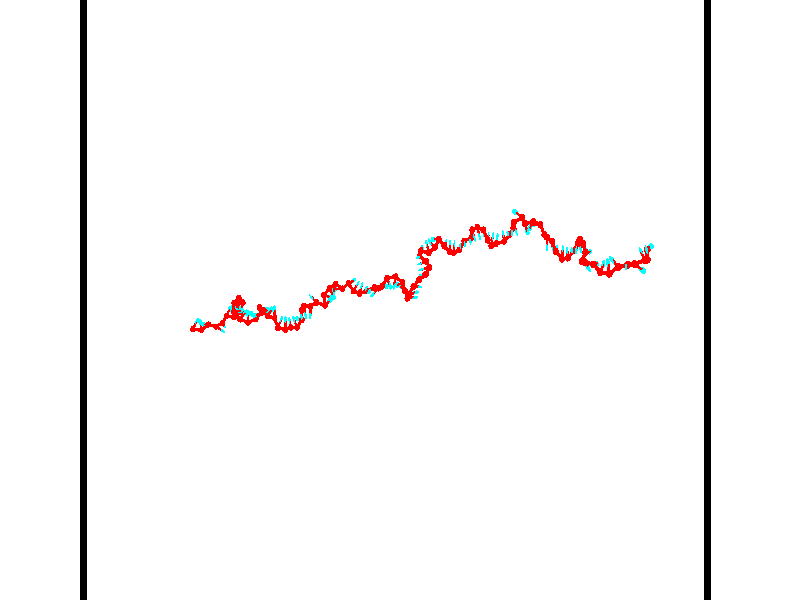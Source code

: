 // switches for output
#declare DRAW_BASES = 1; // possible values are 0, 1; only relevant for DNA ribbons
#declare DRAW_BASES_TYPE = 3; // possible values are 1, 2, 3; only relevant for DNA ribbons
#declare DRAW_FOG = 0; // set to 1 to enable fog

#include "colors.inc"

#include "transforms.inc"
background { rgb <1, 1, 1>}

#default {
   normal{
       ripples 0.25
       frequency 0.20
       turbulence 0.2
       lambda 5
   }
	finish {
		phong 0.1
		phong_size 40.
	}
}

// original window dimensions: 1024x640


// camera settings

camera {
	sky <-0, 1, 0>
	up <-0, 1, 0>
	right 1.6 * <0.99995, 0, 0.00999983>
	location <54.4867, 55, 106.329>
	look_at <55, 55, 55.0001>
	direction <0.513302, 0, -51.3289>
	angle 67.0682
}


# declare cpy_camera_pos = <54.4867, 55, 106.329>;
# if (DRAW_FOG = 1)
fog {
	fog_type 2
	up vnormalize(cpy_camera_pos)
	color rgbt<1,1,1,0.3>
	distance 1e-5
	fog_alt 3e-3
	fog_offset 88
}
# end


// LIGHTS

# declare lum = 6;
global_settings {
	ambient_light rgb lum * <0.05, 0.05, 0.05>
	max_trace_level 15
}# declare cpy_direct_light_amount = 0.25;
light_source
{	1000 * <-0.98995, -1, 1.00995>,
	rgb lum * cpy_direct_light_amount
	parallel
}

light_source
{	1000 * <0.98995, 1, -1.00995>,
	rgb lum * cpy_direct_light_amount
	parallel
}

// strand 0

// nucleotide -1

// particle -1
sphere {
	<35.597958, 52.709709, 49.435642> 0.250000
	pigment { color rgbt <1,0,0,0> }
	no_shadow
}
cylinder {
	<35.764408, 53.054813, 49.320763>,  <35.864277, 53.261875, 49.251835>, 0.100000
	pigment { color rgbt <1,0,0,0> }
	no_shadow
}
cylinder {
	<35.764408, 53.054813, 49.320763>,  <35.597958, 52.709709, 49.435642>, 0.100000
	pigment { color rgbt <1,0,0,0> }
	no_shadow
}

// particle -1
sphere {
	<35.764408, 53.054813, 49.320763> 0.100000
	pigment { color rgbt <1,0,0,0> }
	no_shadow
}
sphere {
	0, 1
	scale<0.080000,0.200000,0.300000>
	matrix <0.896463, -0.336342, 0.288491,
		0.152303, -0.377511, -0.913394,
		0.416122, 0.862763, -0.287199,
		35.889244, 53.313641, 49.234604>
	pigment { color rgbt <0,1,1,0> }
	no_shadow
}
cylinder {
	<36.281662, 52.624878, 49.073723>,  <35.597958, 52.709709, 49.435642>, 0.130000
	pigment { color rgbt <1,0,0,0> }
	no_shadow
}

// nucleotide -1

// particle -1
sphere {
	<36.281662, 52.624878, 49.073723> 0.250000
	pigment { color rgbt <1,0,0,0> }
	no_shadow
}
cylinder {
	<36.276173, 52.987526, 49.242416>,  <36.272881, 53.205112, 49.343632>, 0.100000
	pigment { color rgbt <1,0,0,0> }
	no_shadow
}
cylinder {
	<36.276173, 52.987526, 49.242416>,  <36.281662, 52.624878, 49.073723>, 0.100000
	pigment { color rgbt <1,0,0,0> }
	no_shadow
}

// particle -1
sphere {
	<36.276173, 52.987526, 49.242416> 0.100000
	pigment { color rgbt <1,0,0,0> }
	no_shadow
}
sphere {
	0, 1
	scale<0.080000,0.200000,0.300000>
	matrix <0.833170, -0.222831, 0.506136,
		0.552847, 0.358323, -0.752307,
		-0.013723, 0.906615, 0.421735,
		36.272057, 53.259510, 49.368938>
	pigment { color rgbt <0,1,1,0> }
	no_shadow
}
cylinder {
	<36.912674, 53.065323, 48.995911>,  <36.281662, 52.624878, 49.073723>, 0.130000
	pigment { color rgbt <1,0,0,0> }
	no_shadow
}

// nucleotide -1

// particle -1
sphere {
	<36.912674, 53.065323, 48.995911> 0.250000
	pigment { color rgbt <1,0,0,0> }
	no_shadow
}
cylinder {
	<36.729233, 53.102684, 49.349400>,  <36.619167, 53.125099, 49.561493>, 0.100000
	pigment { color rgbt <1,0,0,0> }
	no_shadow
}
cylinder {
	<36.729233, 53.102684, 49.349400>,  <36.912674, 53.065323, 48.995911>, 0.100000
	pigment { color rgbt <1,0,0,0> }
	no_shadow
}

// particle -1
sphere {
	<36.729233, 53.102684, 49.349400> 0.100000
	pigment { color rgbt <1,0,0,0> }
	no_shadow
}
sphere {
	0, 1
	scale<0.080000,0.200000,0.300000>
	matrix <0.800213, -0.389066, 0.456384,
		0.386452, 0.916463, 0.103686,
		-0.458600, 0.093399, 0.883721,
		36.591652, 53.130703, 49.614517>
	pigment { color rgbt <0,1,1,0> }
	no_shadow
}
cylinder {
	<37.494331, 52.875446, 48.543110>,  <36.912674, 53.065323, 48.995911>, 0.130000
	pigment { color rgbt <1,0,0,0> }
	no_shadow
}

// nucleotide -1

// particle -1
sphere {
	<37.494331, 52.875446, 48.543110> 0.250000
	pigment { color rgbt <1,0,0,0> }
	no_shadow
}
cylinder {
	<37.791767, 52.685879, 48.354435>,  <37.970226, 52.572140, 48.241230>, 0.100000
	pigment { color rgbt <1,0,0,0> }
	no_shadow
}
cylinder {
	<37.791767, 52.685879, 48.354435>,  <37.494331, 52.875446, 48.543110>, 0.100000
	pigment { color rgbt <1,0,0,0> }
	no_shadow
}

// particle -1
sphere {
	<37.791767, 52.685879, 48.354435> 0.100000
	pigment { color rgbt <1,0,0,0> }
	no_shadow
}
sphere {
	0, 1
	scale<0.080000,0.200000,0.300000>
	matrix <0.203527, 0.832385, -0.515472,
		0.636913, 0.287297, 0.715404,
		0.743585, -0.473914, -0.471684,
		38.014843, 52.543705, 48.212929>
	pigment { color rgbt <0,1,1,0> }
	no_shadow
}
cylinder {
	<38.176548, 53.197639, 48.696247>,  <37.494331, 52.875446, 48.543110>, 0.130000
	pigment { color rgbt <1,0,0,0> }
	no_shadow
}

// nucleotide -1

// particle -1
sphere {
	<38.176548, 53.197639, 48.696247> 0.250000
	pigment { color rgbt <1,0,0,0> }
	no_shadow
}
cylinder {
	<38.169426, 53.013599, 48.341171>,  <38.165154, 52.903175, 48.128128>, 0.100000
	pigment { color rgbt <1,0,0,0> }
	no_shadow
}
cylinder {
	<38.169426, 53.013599, 48.341171>,  <38.176548, 53.197639, 48.696247>, 0.100000
	pigment { color rgbt <1,0,0,0> }
	no_shadow
}

// particle -1
sphere {
	<38.169426, 53.013599, 48.341171> 0.100000
	pigment { color rgbt <1,0,0,0> }
	no_shadow
}
sphere {
	0, 1
	scale<0.080000,0.200000,0.300000>
	matrix <0.391303, 0.813804, -0.429657,
		0.920090, -0.355007, 0.165547,
		-0.017809, -0.460102, -0.887688,
		38.164082, 52.875568, 48.074863>
	pigment { color rgbt <0,1,1,0> }
	no_shadow
}
cylinder {
	<38.554153, 53.726921, 48.764999>,  <38.176548, 53.197639, 48.696247>, 0.130000
	pigment { color rgbt <1,0,0,0> }
	no_shadow
}

// nucleotide -1

// particle -1
sphere {
	<38.554153, 53.726921, 48.764999> 0.250000
	pigment { color rgbt <1,0,0,0> }
	no_shadow
}
cylinder {
	<38.692932, 54.050243, 48.574730>,  <38.776199, 54.244236, 48.460567>, 0.100000
	pigment { color rgbt <1,0,0,0> }
	no_shadow
}
cylinder {
	<38.692932, 54.050243, 48.574730>,  <38.554153, 53.726921, 48.764999>, 0.100000
	pigment { color rgbt <1,0,0,0> }
	no_shadow
}

// particle -1
sphere {
	<38.692932, 54.050243, 48.574730> 0.100000
	pigment { color rgbt <1,0,0,0> }
	no_shadow
}
sphere {
	0, 1
	scale<0.080000,0.200000,0.300000>
	matrix <0.636505, 0.169566, 0.752402,
		0.688832, -0.563811, -0.455663,
		0.346947, 0.808310, -0.475670,
		38.797016, 54.292736, 48.432030>
	pigment { color rgbt <0,1,1,0> }
	no_shadow
}
cylinder {
	<39.252998, 53.627876, 48.689812>,  <38.554153, 53.726921, 48.764999>, 0.130000
	pigment { color rgbt <1,0,0,0> }
	no_shadow
}

// nucleotide -1

// particle -1
sphere {
	<39.252998, 53.627876, 48.689812> 0.250000
	pigment { color rgbt <1,0,0,0> }
	no_shadow
}
cylinder {
	<39.174046, 54.019356, 48.712429>,  <39.126675, 54.254242, 48.726002>, 0.100000
	pigment { color rgbt <1,0,0,0> }
	no_shadow
}
cylinder {
	<39.174046, 54.019356, 48.712429>,  <39.252998, 53.627876, 48.689812>, 0.100000
	pigment { color rgbt <1,0,0,0> }
	no_shadow
}

// particle -1
sphere {
	<39.174046, 54.019356, 48.712429> 0.100000
	pigment { color rgbt <1,0,0,0> }
	no_shadow
}
sphere {
	0, 1
	scale<0.080000,0.200000,0.300000>
	matrix <0.689766, 0.097661, 0.717415,
		0.696608, 0.180610, -0.694347,
		-0.197383, 0.978694, 0.056547,
		39.114830, 54.312965, 48.729393>
	pigment { color rgbt <0,1,1,0> }
	no_shadow
}
cylinder {
	<39.927452, 54.071251, 48.775318>,  <39.252998, 53.627876, 48.689812>, 0.130000
	pigment { color rgbt <1,0,0,0> }
	no_shadow
}

// nucleotide -1

// particle -1
sphere {
	<39.927452, 54.071251, 48.775318> 0.250000
	pigment { color rgbt <1,0,0,0> }
	no_shadow
}
cylinder {
	<39.630505, 54.290905, 48.928856>,  <39.452335, 54.422695, 49.020981>, 0.100000
	pigment { color rgbt <1,0,0,0> }
	no_shadow
}
cylinder {
	<39.630505, 54.290905, 48.928856>,  <39.927452, 54.071251, 48.775318>, 0.100000
	pigment { color rgbt <1,0,0,0> }
	no_shadow
}

// particle -1
sphere {
	<39.630505, 54.290905, 48.928856> 0.100000
	pigment { color rgbt <1,0,0,0> }
	no_shadow
}
sphere {
	0, 1
	scale<0.080000,0.200000,0.300000>
	matrix <0.621420, 0.350193, 0.700858,
		0.250443, 0.758828, -0.601215,
		-0.742372, 0.549132, 0.383847,
		39.407791, 54.455643, 49.044010>
	pigment { color rgbt <0,1,1,0> }
	no_shadow
}
cylinder {
	<40.187649, 54.797634, 49.051994>,  <39.927452, 54.071251, 48.775318>, 0.130000
	pigment { color rgbt <1,0,0,0> }
	no_shadow
}

// nucleotide -1

// particle -1
sphere {
	<40.187649, 54.797634, 49.051994> 0.250000
	pigment { color rgbt <1,0,0,0> }
	no_shadow
}
cylinder {
	<39.870598, 54.649540, 49.245766>,  <39.680367, 54.560684, 49.362026>, 0.100000
	pigment { color rgbt <1,0,0,0> }
	no_shadow
}
cylinder {
	<39.870598, 54.649540, 49.245766>,  <40.187649, 54.797634, 49.051994>, 0.100000
	pigment { color rgbt <1,0,0,0> }
	no_shadow
}

// particle -1
sphere {
	<39.870598, 54.649540, 49.245766> 0.100000
	pigment { color rgbt <1,0,0,0> }
	no_shadow
}
sphere {
	0, 1
	scale<0.080000,0.200000,0.300000>
	matrix <0.484513, 0.099832, 0.869069,
		-0.370122, 0.923557, 0.100255,
		-0.792626, -0.370237, 0.484426,
		39.632809, 54.538467, 49.391094>
	pigment { color rgbt <0,1,1,0> }
	no_shadow
}
cylinder {
	<39.955811, 55.154381, 49.649323>,  <40.187649, 54.797634, 49.051994>, 0.130000
	pigment { color rgbt <1,0,0,0> }
	no_shadow
}

// nucleotide -1

// particle -1
sphere {
	<39.955811, 55.154381, 49.649323> 0.250000
	pigment { color rgbt <1,0,0,0> }
	no_shadow
}
cylinder {
	<39.897541, 54.761883, 49.699814>,  <39.862579, 54.526382, 49.730110>, 0.100000
	pigment { color rgbt <1,0,0,0> }
	no_shadow
}
cylinder {
	<39.897541, 54.761883, 49.699814>,  <39.955811, 55.154381, 49.649323>, 0.100000
	pigment { color rgbt <1,0,0,0> }
	no_shadow
}

// particle -1
sphere {
	<39.897541, 54.761883, 49.699814> 0.100000
	pigment { color rgbt <1,0,0,0> }
	no_shadow
}
sphere {
	0, 1
	scale<0.080000,0.200000,0.300000>
	matrix <0.628973, 0.006630, 0.777399,
		-0.763656, 0.192646, 0.616211,
		-0.145677, -0.981246, 0.126232,
		39.853836, 54.467510, 49.737682>
	pigment { color rgbt <0,1,1,0> }
	no_shadow
}
cylinder {
	<40.086845, 55.032917, 50.358086>,  <39.955811, 55.154381, 49.649323>, 0.130000
	pigment { color rgbt <1,0,0,0> }
	no_shadow
}

// nucleotide -1

// particle -1
sphere {
	<40.086845, 55.032917, 50.358086> 0.250000
	pigment { color rgbt <1,0,0,0> }
	no_shadow
}
cylinder {
	<40.115189, 54.636402, 50.313667>,  <40.132195, 54.398495, 50.287018>, 0.100000
	pigment { color rgbt <1,0,0,0> }
	no_shadow
}
cylinder {
	<40.115189, 54.636402, 50.313667>,  <40.086845, 55.032917, 50.358086>, 0.100000
	pigment { color rgbt <1,0,0,0> }
	no_shadow
}

// particle -1
sphere {
	<40.115189, 54.636402, 50.313667> 0.100000
	pigment { color rgbt <1,0,0,0> }
	no_shadow
}
sphere {
	0, 1
	scale<0.080000,0.200000,0.300000>
	matrix <0.331137, -0.081637, 0.940045,
		-0.940918, -0.103382, 0.322466,
		0.070859, -0.991286, -0.111047,
		40.136448, 54.339016, 50.280354>
	pigment { color rgbt <0,1,1,0> }
	no_shadow
}
cylinder {
	<39.879089, 54.772060, 51.012047>,  <40.086845, 55.032917, 50.358086>, 0.130000
	pigment { color rgbt <1,0,0,0> }
	no_shadow
}

// nucleotide -1

// particle -1
sphere {
	<39.879089, 54.772060, 51.012047> 0.250000
	pigment { color rgbt <1,0,0,0> }
	no_shadow
}
cylinder {
	<40.106327, 54.505505, 50.818886>,  <40.242672, 54.345570, 50.702991>, 0.100000
	pigment { color rgbt <1,0,0,0> }
	no_shadow
}
cylinder {
	<40.106327, 54.505505, 50.818886>,  <39.879089, 54.772060, 51.012047>, 0.100000
	pigment { color rgbt <1,0,0,0> }
	no_shadow
}

// particle -1
sphere {
	<40.106327, 54.505505, 50.818886> 0.100000
	pigment { color rgbt <1,0,0,0> }
	no_shadow
}
sphere {
	0, 1
	scale<0.080000,0.200000,0.300000>
	matrix <0.580858, -0.090992, 0.808904,
		-0.582984, -0.740031, 0.335385,
		0.568097, -0.666389, -0.482899,
		40.276756, 54.305588, 50.674015>
	pigment { color rgbt <0,1,1,0> }
	no_shadow
}
cylinder {
	<39.941147, 54.105186, 51.423782>,  <39.879089, 54.772060, 51.012047>, 0.130000
	pigment { color rgbt <1,0,0,0> }
	no_shadow
}

// nucleotide -1

// particle -1
sphere {
	<39.941147, 54.105186, 51.423782> 0.250000
	pigment { color rgbt <1,0,0,0> }
	no_shadow
}
cylinder {
	<40.250263, 54.161797, 51.176308>,  <40.435734, 54.195763, 51.027824>, 0.100000
	pigment { color rgbt <1,0,0,0> }
	no_shadow
}
cylinder {
	<40.250263, 54.161797, 51.176308>,  <39.941147, 54.105186, 51.423782>, 0.100000
	pigment { color rgbt <1,0,0,0> }
	no_shadow
}

// particle -1
sphere {
	<40.250263, 54.161797, 51.176308> 0.100000
	pigment { color rgbt <1,0,0,0> }
	no_shadow
}
sphere {
	0, 1
	scale<0.080000,0.200000,0.300000>
	matrix <0.630578, -0.281667, 0.723212,
		-0.071907, -0.949017, -0.306914,
		0.772788, 0.141529, -0.618683,
		40.482101, 54.204254, 50.990704>
	pigment { color rgbt <0,1,1,0> }
	no_shadow
}
cylinder {
	<40.522495, 53.543983, 51.417568>,  <39.941147, 54.105186, 51.423782>, 0.130000
	pigment { color rgbt <1,0,0,0> }
	no_shadow
}

// nucleotide -1

// particle -1
sphere {
	<40.522495, 53.543983, 51.417568> 0.250000
	pigment { color rgbt <1,0,0,0> }
	no_shadow
}
cylinder {
	<40.757767, 53.833572, 51.273396>,  <40.898930, 54.007324, 51.186893>, 0.100000
	pigment { color rgbt <1,0,0,0> }
	no_shadow
}
cylinder {
	<40.757767, 53.833572, 51.273396>,  <40.522495, 53.543983, 51.417568>, 0.100000
	pigment { color rgbt <1,0,0,0> }
	no_shadow
}

// particle -1
sphere {
	<40.757767, 53.833572, 51.273396> 0.100000
	pigment { color rgbt <1,0,0,0> }
	no_shadow
}
sphere {
	0, 1
	scale<0.080000,0.200000,0.300000>
	matrix <0.755029, -0.331876, 0.565500,
		0.289787, -0.604751, -0.741822,
		0.588179, 0.723971, -0.360431,
		40.934219, 54.050762, 51.165268>
	pigment { color rgbt <0,1,1,0> }
	no_shadow
}
cylinder {
	<41.180653, 53.291916, 51.158478>,  <40.522495, 53.543983, 51.417568>, 0.130000
	pigment { color rgbt <1,0,0,0> }
	no_shadow
}

// nucleotide -1

// particle -1
sphere {
	<41.180653, 53.291916, 51.158478> 0.250000
	pigment { color rgbt <1,0,0,0> }
	no_shadow
}
cylinder {
	<41.218658, 53.671631, 51.278362>,  <41.241463, 53.899460, 51.350292>, 0.100000
	pigment { color rgbt <1,0,0,0> }
	no_shadow
}
cylinder {
	<41.218658, 53.671631, 51.278362>,  <41.180653, 53.291916, 51.158478>, 0.100000
	pigment { color rgbt <1,0,0,0> }
	no_shadow
}

// particle -1
sphere {
	<41.218658, 53.671631, 51.278362> 0.100000
	pigment { color rgbt <1,0,0,0> }
	no_shadow
}
sphere {
	0, 1
	scale<0.080000,0.200000,0.300000>
	matrix <0.807315, -0.249629, 0.534722,
		0.582421, 0.191150, -0.790094,
		0.095018, 0.949288, 0.299708,
		41.247166, 53.956417, 51.368275>
	pigment { color rgbt <0,1,1,0> }
	no_shadow
}
cylinder {
	<41.863735, 53.558308, 51.068615>,  <41.180653, 53.291916, 51.158478>, 0.130000
	pigment { color rgbt <1,0,0,0> }
	no_shadow
}

// nucleotide -1

// particle -1
sphere {
	<41.863735, 53.558308, 51.068615> 0.250000
	pigment { color rgbt <1,0,0,0> }
	no_shadow
}
cylinder {
	<41.723179, 53.787971, 51.364418>,  <41.638847, 53.925770, 51.541901>, 0.100000
	pigment { color rgbt <1,0,0,0> }
	no_shadow
}
cylinder {
	<41.723179, 53.787971, 51.364418>,  <41.863735, 53.558308, 51.068615>, 0.100000
	pigment { color rgbt <1,0,0,0> }
	no_shadow
}

// particle -1
sphere {
	<41.723179, 53.787971, 51.364418> 0.100000
	pigment { color rgbt <1,0,0,0> }
	no_shadow
}
sphere {
	0, 1
	scale<0.080000,0.200000,0.300000>
	matrix <0.836214, -0.162747, 0.523697,
		0.421038, 0.802406, -0.422933,
		-0.351387, 0.574159, 0.739506,
		41.617764, 53.960220, 51.586269>
	pigment { color rgbt <0,1,1,0> }
	no_shadow
}
cylinder {
	<42.425999, 54.019699, 51.312767>,  <41.863735, 53.558308, 51.068615>, 0.130000
	pigment { color rgbt <1,0,0,0> }
	no_shadow
}

// nucleotide -1

// particle -1
sphere {
	<42.425999, 54.019699, 51.312767> 0.250000
	pigment { color rgbt <1,0,0,0> }
	no_shadow
}
cylinder {
	<42.146671, 53.931107, 51.585030>,  <41.979073, 53.877953, 51.748386>, 0.100000
	pigment { color rgbt <1,0,0,0> }
	no_shadow
}
cylinder {
	<42.146671, 53.931107, 51.585030>,  <42.425999, 54.019699, 51.312767>, 0.100000
	pigment { color rgbt <1,0,0,0> }
	no_shadow
}

// particle -1
sphere {
	<42.146671, 53.931107, 51.585030> 0.100000
	pigment { color rgbt <1,0,0,0> }
	no_shadow
}
sphere {
	0, 1
	scale<0.080000,0.200000,0.300000>
	matrix <0.706333, -0.367234, 0.605172,
		0.115928, 0.903375, 0.412885,
		-0.698323, -0.221478, 0.680656,
		41.937176, 53.864662, 51.789227>
	pigment { color rgbt <0,1,1,0> }
	no_shadow
}
cylinder {
	<42.401321, 54.438351, 51.897789>,  <42.425999, 54.019699, 51.312767>, 0.130000
	pigment { color rgbt <1,0,0,0> }
	no_shadow
}

// nucleotide -1

// particle -1
sphere {
	<42.401321, 54.438351, 51.897789> 0.250000
	pigment { color rgbt <1,0,0,0> }
	no_shadow
}
cylinder {
	<42.753513, 54.363361, 51.723610>,  <42.964828, 54.318367, 51.619102>, 0.100000
	pigment { color rgbt <1,0,0,0> }
	no_shadow
}
cylinder {
	<42.753513, 54.363361, 51.723610>,  <42.401321, 54.438351, 51.897789>, 0.100000
	pigment { color rgbt <1,0,0,0> }
	no_shadow
}

// particle -1
sphere {
	<42.753513, 54.363361, 51.723610> 0.100000
	pigment { color rgbt <1,0,0,0> }
	no_shadow
}
sphere {
	0, 1
	scale<0.080000,0.200000,0.300000>
	matrix <0.391940, -0.228898, 0.891060,
		-0.266724, -0.955227, -0.128061,
		0.880478, -0.187475, -0.435444,
		43.017658, 54.307121, 51.592976>
	pigment { color rgbt <0,1,1,0> }
	no_shadow
}
cylinder {
	<42.711388, 54.246040, 52.506302>,  <42.401321, 54.438351, 51.897789>, 0.130000
	pigment { color rgbt <1,0,0,0> }
	no_shadow
}

// nucleotide -1

// particle -1
sphere {
	<42.711388, 54.246040, 52.506302> 0.250000
	pigment { color rgbt <1,0,0,0> }
	no_shadow
}
cylinder {
	<42.967033, 54.234020, 52.198891>,  <43.120419, 54.226810, 52.014442>, 0.100000
	pigment { color rgbt <1,0,0,0> }
	no_shadow
}
cylinder {
	<42.967033, 54.234020, 52.198891>,  <42.711388, 54.246040, 52.506302>, 0.100000
	pigment { color rgbt <1,0,0,0> }
	no_shadow
}

// particle -1
sphere {
	<42.967033, 54.234020, 52.198891> 0.100000
	pigment { color rgbt <1,0,0,0> }
	no_shadow
}
sphere {
	0, 1
	scale<0.080000,0.200000,0.300000>
	matrix <0.757090, -0.151420, 0.635521,
		-0.135464, -0.988013, -0.074028,
		0.639112, -0.030044, -0.768527,
		43.158768, 54.225006, 51.968334>
	pigment { color rgbt <0,1,1,0> }
	no_shadow
}
cylinder {
	<43.307796, 53.811371, 52.691158>,  <42.711388, 54.246040, 52.506302>, 0.130000
	pigment { color rgbt <1,0,0,0> }
	no_shadow
}

// nucleotide -1

// particle -1
sphere {
	<43.307796, 53.811371, 52.691158> 0.250000
	pigment { color rgbt <1,0,0,0> }
	no_shadow
}
cylinder {
	<43.422066, 54.083778, 52.421463>,  <43.490627, 54.247223, 52.259647>, 0.100000
	pigment { color rgbt <1,0,0,0> }
	no_shadow
}
cylinder {
	<43.422066, 54.083778, 52.421463>,  <43.307796, 53.811371, 52.691158>, 0.100000
	pigment { color rgbt <1,0,0,0> }
	no_shadow
}

// particle -1
sphere {
	<43.422066, 54.083778, 52.421463> 0.100000
	pigment { color rgbt <1,0,0,0> }
	no_shadow
}
sphere {
	0, 1
	scale<0.080000,0.200000,0.300000>
	matrix <0.749364, 0.279810, 0.600133,
		0.597363, -0.676693, -0.430399,
		0.285676, 0.681023, -0.674238,
		43.507767, 54.288086, 52.219193>
	pigment { color rgbt <0,1,1,0> }
	no_shadow
}
cylinder {
	<43.899612, 53.674664, 52.697639>,  <43.307796, 53.811371, 52.691158>, 0.130000
	pigment { color rgbt <1,0,0,0> }
	no_shadow
}

// nucleotide -1

// particle -1
sphere {
	<43.899612, 53.674664, 52.697639> 0.250000
	pigment { color rgbt <1,0,0,0> }
	no_shadow
}
cylinder {
	<43.872822, 54.045383, 52.549820>,  <43.856747, 54.267815, 52.461128>, 0.100000
	pigment { color rgbt <1,0,0,0> }
	no_shadow
}
cylinder {
	<43.872822, 54.045383, 52.549820>,  <43.899612, 53.674664, 52.697639>, 0.100000
	pigment { color rgbt <1,0,0,0> }
	no_shadow
}

// particle -1
sphere {
	<43.872822, 54.045383, 52.549820> 0.100000
	pigment { color rgbt <1,0,0,0> }
	no_shadow
}
sphere {
	0, 1
	scale<0.080000,0.200000,0.300000>
	matrix <0.785507, 0.277353, 0.553221,
		0.615217, -0.253227, -0.746581,
		-0.066976, 0.926796, -0.369544,
		43.852730, 54.323421, 52.438957>
	pigment { color rgbt <0,1,1,0> }
	no_shadow
}
cylinder {
	<44.172489, 52.943573, 52.596378>,  <43.899612, 53.674664, 52.697639>, 0.130000
	pigment { color rgbt <1,0,0,0> }
	no_shadow
}

// nucleotide -1

// particle -1
sphere {
	<44.172489, 52.943573, 52.596378> 0.250000
	pigment { color rgbt <1,0,0,0> }
	no_shadow
}
cylinder {
	<44.304520, 53.275867, 52.417080>,  <44.383736, 53.475246, 52.309502>, 0.100000
	pigment { color rgbt <1,0,0,0> }
	no_shadow
}
cylinder {
	<44.304520, 53.275867, 52.417080>,  <44.172489, 52.943573, 52.596378>, 0.100000
	pigment { color rgbt <1,0,0,0> }
	no_shadow
}

// particle -1
sphere {
	<44.304520, 53.275867, 52.417080> 0.100000
	pigment { color rgbt <1,0,0,0> }
	no_shadow
}
sphere {
	0, 1
	scale<0.080000,0.200000,0.300000>
	matrix <0.934157, -0.219230, 0.281582,
		0.135654, -0.511673, -0.848404,
		0.330073, 0.830740, -0.448243,
		44.403542, 53.525089, 52.282608>
	pigment { color rgbt <0,1,1,0> }
	no_shadow
}
cylinder {
	<44.816124, 52.817234, 52.412071>,  <44.172489, 52.943573, 52.596378>, 0.130000
	pigment { color rgbt <1,0,0,0> }
	no_shadow
}

// nucleotide -1

// particle -1
sphere {
	<44.816124, 52.817234, 52.412071> 0.250000
	pigment { color rgbt <1,0,0,0> }
	no_shadow
}
cylinder {
	<44.808300, 53.214130, 52.362946>,  <44.803604, 53.452267, 52.333469>, 0.100000
	pigment { color rgbt <1,0,0,0> }
	no_shadow
}
cylinder {
	<44.808300, 53.214130, 52.362946>,  <44.816124, 52.817234, 52.412071>, 0.100000
	pigment { color rgbt <1,0,0,0> }
	no_shadow
}

// particle -1
sphere {
	<44.808300, 53.214130, 52.362946> 0.100000
	pigment { color rgbt <1,0,0,0> }
	no_shadow
}
sphere {
	0, 1
	scale<0.080000,0.200000,0.300000>
	matrix <0.955150, 0.054846, 0.290998,
		0.295475, -0.111614, -0.948808,
		-0.019558, 0.992237, -0.122814,
		44.802433, 53.511803, 52.326103>
	pigment { color rgbt <0,1,1,0> }
	no_shadow
}
cylinder {
	<45.201580, 52.935703, 51.833378>,  <44.816124, 52.817234, 52.412071>, 0.130000
	pigment { color rgbt <1,0,0,0> }
	no_shadow
}

// nucleotide -1

// particle -1
sphere {
	<45.201580, 52.935703, 51.833378> 0.250000
	pigment { color rgbt <1,0,0,0> }
	no_shadow
}
cylinder {
	<45.174000, 53.242165, 52.088959>,  <45.157452, 53.426041, 52.242306>, 0.100000
	pigment { color rgbt <1,0,0,0> }
	no_shadow
}
cylinder {
	<45.174000, 53.242165, 52.088959>,  <45.201580, 52.935703, 51.833378>, 0.100000
	pigment { color rgbt <1,0,0,0> }
	no_shadow
}

// particle -1
sphere {
	<45.174000, 53.242165, 52.088959> 0.100000
	pigment { color rgbt <1,0,0,0> }
	no_shadow
}
sphere {
	0, 1
	scale<0.080000,0.200000,0.300000>
	matrix <0.992205, -0.013975, 0.123832,
		0.103803, 0.642508, -0.759216,
		-0.068953, 0.766151, 0.638950,
		45.153313, 53.472012, 52.280643>
	pigment { color rgbt <0,1,1,0> }
	no_shadow
}
cylinder {
	<45.807335, 52.948914, 52.189964>,  <45.201580, 52.935703, 51.833378>, 0.130000
	pigment { color rgbt <1,0,0,0> }
	no_shadow
}

// nucleotide -1

// particle -1
sphere {
	<45.807335, 52.948914, 52.189964> 0.250000
	pigment { color rgbt <1,0,0,0> }
	no_shadow
}
cylinder {
	<45.668564, 53.303268, 52.313148>,  <45.585300, 53.515881, 52.387058>, 0.100000
	pigment { color rgbt <1,0,0,0> }
	no_shadow
}
cylinder {
	<45.668564, 53.303268, 52.313148>,  <45.807335, 52.948914, 52.189964>, 0.100000
	pigment { color rgbt <1,0,0,0> }
	no_shadow
}

// particle -1
sphere {
	<45.668564, 53.303268, 52.313148> 0.100000
	pigment { color rgbt <1,0,0,0> }
	no_shadow
}
sphere {
	0, 1
	scale<0.080000,0.200000,0.300000>
	matrix <0.916402, 0.250301, 0.312341,
		0.199618, 0.390574, -0.898668,
		-0.346930, 0.885890, 0.307958,
		45.564484, 53.569035, 52.405537>
	pigment { color rgbt <0,1,1,0> }
	no_shadow
}
cylinder {
	<46.230385, 53.520672, 52.059341>,  <45.807335, 52.948914, 52.189964>, 0.130000
	pigment { color rgbt <1,0,0,0> }
	no_shadow
}

// nucleotide -1

// particle -1
sphere {
	<46.230385, 53.520672, 52.059341> 0.250000
	pigment { color rgbt <1,0,0,0> }
	no_shadow
}
cylinder {
	<46.053204, 53.583439, 52.412422>,  <45.946896, 53.621098, 52.624271>, 0.100000
	pigment { color rgbt <1,0,0,0> }
	no_shadow
}
cylinder {
	<46.053204, 53.583439, 52.412422>,  <46.230385, 53.520672, 52.059341>, 0.100000
	pigment { color rgbt <1,0,0,0> }
	no_shadow
}

// particle -1
sphere {
	<46.053204, 53.583439, 52.412422> 0.100000
	pigment { color rgbt <1,0,0,0> }
	no_shadow
}
sphere {
	0, 1
	scale<0.080000,0.200000,0.300000>
	matrix <0.886216, 0.225644, 0.404606,
		-0.135688, 0.961489, -0.239012,
		-0.442956, 0.156916, 0.882704,
		45.920315, 53.630512, 52.677235>
	pigment { color rgbt <0,1,1,0> }
	no_shadow
}
cylinder {
	<46.228592, 54.221504, 52.198952>,  <46.230385, 53.520672, 52.059341>, 0.130000
	pigment { color rgbt <1,0,0,0> }
	no_shadow
}

// nucleotide -1

// particle -1
sphere {
	<46.228592, 54.221504, 52.198952> 0.250000
	pigment { color rgbt <1,0,0,0> }
	no_shadow
}
cylinder {
	<46.259937, 53.970882, 52.509125>,  <46.278744, 53.820511, 52.695229>, 0.100000
	pigment { color rgbt <1,0,0,0> }
	no_shadow
}
cylinder {
	<46.259937, 53.970882, 52.509125>,  <46.228592, 54.221504, 52.198952>, 0.100000
	pigment { color rgbt <1,0,0,0> }
	no_shadow
}

// particle -1
sphere {
	<46.259937, 53.970882, 52.509125> 0.100000
	pigment { color rgbt <1,0,0,0> }
	no_shadow
}
sphere {
	0, 1
	scale<0.080000,0.200000,0.300000>
	matrix <0.942146, 0.300829, 0.147858,
		-0.325913, 0.718983, 0.613876,
		0.078365, -0.626550, 0.775432,
		46.283447, 53.782917, 52.741753>
	pigment { color rgbt <0,1,1,0> }
	no_shadow
}
cylinder {
	<46.493271, 54.558979, 52.789780>,  <46.228592, 54.221504, 52.198952>, 0.130000
	pigment { color rgbt <1,0,0,0> }
	no_shadow
}

// nucleotide -1

// particle -1
sphere {
	<46.493271, 54.558979, 52.789780> 0.250000
	pigment { color rgbt <1,0,0,0> }
	no_shadow
}
cylinder {
	<46.582253, 54.169434, 52.771408>,  <46.635643, 53.935707, 52.760384>, 0.100000
	pigment { color rgbt <1,0,0,0> }
	no_shadow
}
cylinder {
	<46.582253, 54.169434, 52.771408>,  <46.493271, 54.558979, 52.789780>, 0.100000
	pigment { color rgbt <1,0,0,0> }
	no_shadow
}

// particle -1
sphere {
	<46.582253, 54.169434, 52.771408> 0.100000
	pigment { color rgbt <1,0,0,0> }
	no_shadow
}
sphere {
	0, 1
	scale<0.080000,0.200000,0.300000>
	matrix <0.959370, 0.210271, 0.188137,
		-0.173562, -0.085915, 0.981068,
		0.222454, -0.973861, -0.045930,
		46.648991, 53.877274, 52.757629>
	pigment { color rgbt <0,1,1,0> }
	no_shadow
}
cylinder {
	<47.139633, 54.528774, 53.072910>,  <46.493271, 54.558979, 52.789780>, 0.130000
	pigment { color rgbt <1,0,0,0> }
	no_shadow
}

// nucleotide -1

// particle -1
sphere {
	<47.139633, 54.528774, 53.072910> 0.250000
	pigment { color rgbt <1,0,0,0> }
	no_shadow
}
cylinder {
	<47.107704, 54.156322, 52.930569>,  <47.088547, 53.932854, 52.845165>, 0.100000
	pigment { color rgbt <1,0,0,0> }
	no_shadow
}
cylinder {
	<47.107704, 54.156322, 52.930569>,  <47.139633, 54.528774, 53.072910>, 0.100000
	pigment { color rgbt <1,0,0,0> }
	no_shadow
}

// particle -1
sphere {
	<47.107704, 54.156322, 52.930569> 0.100000
	pigment { color rgbt <1,0,0,0> }
	no_shadow
}
sphere {
	0, 1
	scale<0.080000,0.200000,0.300000>
	matrix <0.934184, -0.194421, 0.299167,
		-0.347748, -0.308548, 0.885364,
		-0.079826, -0.931128, -0.355850,
		47.083755, 53.876984, 52.823814>
	pigment { color rgbt <0,1,1,0> }
	no_shadow
}
cylinder {
	<47.687870, 54.828438, 53.332760>,  <47.139633, 54.528774, 53.072910>, 0.130000
	pigment { color rgbt <1,0,0,0> }
	no_shadow
}

// nucleotide -1

// particle -1
sphere {
	<47.687870, 54.828438, 53.332760> 0.250000
	pigment { color rgbt <1,0,0,0> }
	no_shadow
}
cylinder {
	<47.456757, 55.056263, 53.566601>,  <47.318089, 55.192959, 53.706905>, 0.100000
	pigment { color rgbt <1,0,0,0> }
	no_shadow
}
cylinder {
	<47.456757, 55.056263, 53.566601>,  <47.687870, 54.828438, 53.332760>, 0.100000
	pigment { color rgbt <1,0,0,0> }
	no_shadow
}

// particle -1
sphere {
	<47.456757, 55.056263, 53.566601> 0.100000
	pigment { color rgbt <1,0,0,0> }
	no_shadow
}
sphere {
	0, 1
	scale<0.080000,0.200000,0.300000>
	matrix <0.752316, 0.649412, 0.110838,
		-0.316521, 0.503848, -0.803711,
		-0.577785, 0.569562, 0.584606,
		47.283421, 55.227131, 53.741982>
	pigment { color rgbt <0,1,1,0> }
	no_shadow
}
cylinder {
	<48.447426, 54.605480, 53.441597>,  <47.687870, 54.828438, 53.332760>, 0.130000
	pigment { color rgbt <1,0,0,0> }
	no_shadow
}

// nucleotide -1

// particle -1
sphere {
	<48.447426, 54.605480, 53.441597> 0.250000
	pigment { color rgbt <1,0,0,0> }
	no_shadow
}
cylinder {
	<48.731716, 54.834866, 53.604576>,  <48.902290, 54.972496, 53.702362>, 0.100000
	pigment { color rgbt <1,0,0,0> }
	no_shadow
}
cylinder {
	<48.731716, 54.834866, 53.604576>,  <48.447426, 54.605480, 53.441597>, 0.100000
	pigment { color rgbt <1,0,0,0> }
	no_shadow
}

// particle -1
sphere {
	<48.731716, 54.834866, 53.604576> 0.100000
	pigment { color rgbt <1,0,0,0> }
	no_shadow
}
sphere {
	0, 1
	scale<0.080000,0.200000,0.300000>
	matrix <0.149756, 0.442582, -0.884135,
		-0.687344, 0.689396, 0.228675,
		0.710726, 0.573459, 0.407447,
		48.944935, 55.006905, 53.726810>
	pigment { color rgbt <0,1,1,0> }
	no_shadow
}
cylinder {
	<48.331367, 55.366375, 53.279949>,  <48.447426, 54.605480, 53.441597>, 0.130000
	pigment { color rgbt <1,0,0,0> }
	no_shadow
}

// nucleotide -1

// particle -1
sphere {
	<48.331367, 55.366375, 53.279949> 0.250000
	pigment { color rgbt <1,0,0,0> }
	no_shadow
}
cylinder {
	<48.712807, 55.267242, 53.348335>,  <48.941669, 55.207764, 53.389366>, 0.100000
	pigment { color rgbt <1,0,0,0> }
	no_shadow
}
cylinder {
	<48.712807, 55.267242, 53.348335>,  <48.331367, 55.366375, 53.279949>, 0.100000
	pigment { color rgbt <1,0,0,0> }
	no_shadow
}

// particle -1
sphere {
	<48.712807, 55.267242, 53.348335> 0.100000
	pigment { color rgbt <1,0,0,0> }
	no_shadow
}
sphere {
	0, 1
	scale<0.080000,0.200000,0.300000>
	matrix <0.249934, 0.335007, -0.908462,
		0.167873, 0.909038, 0.381404,
		0.953599, -0.247832, 0.170961,
		48.998886, 55.192894, 53.399624>
	pigment { color rgbt <0,1,1,0> }
	no_shadow
}
cylinder {
	<48.827503, 55.853977, 53.272228>,  <48.331367, 55.366375, 53.279949>, 0.130000
	pigment { color rgbt <1,0,0,0> }
	no_shadow
}

// nucleotide -1

// particle -1
sphere {
	<48.827503, 55.853977, 53.272228> 0.250000
	pigment { color rgbt <1,0,0,0> }
	no_shadow
}
cylinder {
	<48.995827, 55.524132, 53.121006>,  <49.096821, 55.326225, 53.030273>, 0.100000
	pigment { color rgbt <1,0,0,0> }
	no_shadow
}
cylinder {
	<48.995827, 55.524132, 53.121006>,  <48.827503, 55.853977, 53.272228>, 0.100000
	pigment { color rgbt <1,0,0,0> }
	no_shadow
}

// particle -1
sphere {
	<48.995827, 55.524132, 53.121006> 0.100000
	pigment { color rgbt <1,0,0,0> }
	no_shadow
}
sphere {
	0, 1
	scale<0.080000,0.200000,0.300000>
	matrix <-0.014213, 0.410708, -0.911656,
		0.907037, 0.389009, 0.161110,
		0.420812, -0.824616, -0.378056,
		49.122070, 55.276749, 53.007587>
	pigment { color rgbt <0,1,1,0> }
	no_shadow
}
cylinder {
	<49.344311, 56.179230, 53.042553>,  <48.827503, 55.853977, 53.272228>, 0.130000
	pigment { color rgbt <1,0,0,0> }
	no_shadow
}

// nucleotide -1

// particle -1
sphere {
	<49.344311, 56.179230, 53.042553> 0.250000
	pigment { color rgbt <1,0,0,0> }
	no_shadow
}
cylinder {
	<49.208862, 55.846783, 52.866112>,  <49.127594, 55.647316, 52.760246>, 0.100000
	pigment { color rgbt <1,0,0,0> }
	no_shadow
}
cylinder {
	<49.208862, 55.846783, 52.866112>,  <49.344311, 56.179230, 53.042553>, 0.100000
	pigment { color rgbt <1,0,0,0> }
	no_shadow
}

// particle -1
sphere {
	<49.208862, 55.846783, 52.866112> 0.100000
	pigment { color rgbt <1,0,0,0> }
	no_shadow
}
sphere {
	0, 1
	scale<0.080000,0.200000,0.300000>
	matrix <-0.206966, 0.523113, -0.826751,
		0.917877, -0.188664, -0.349152,
		-0.338624, -0.831119, -0.441107,
		49.107277, 55.597446, 52.733780>
	pigment { color rgbt <0,1,1,0> }
	no_shadow
}
cylinder {
	<49.865429, 55.836826, 52.374405>,  <49.344311, 56.179230, 53.042553>, 0.130000
	pigment { color rgbt <1,0,0,0> }
	no_shadow
}

// nucleotide -1

// particle -1
sphere {
	<49.865429, 55.836826, 52.374405> 0.250000
	pigment { color rgbt <1,0,0,0> }
	no_shadow
}
cylinder {
	<49.467518, 55.824844, 52.413425>,  <49.228771, 55.817654, 52.436840>, 0.100000
	pigment { color rgbt <1,0,0,0> }
	no_shadow
}
cylinder {
	<49.467518, 55.824844, 52.413425>,  <49.865429, 55.836826, 52.374405>, 0.100000
	pigment { color rgbt <1,0,0,0> }
	no_shadow
}

// particle -1
sphere {
	<49.467518, 55.824844, 52.413425> 0.100000
	pigment { color rgbt <1,0,0,0> }
	no_shadow
}
sphere {
	0, 1
	scale<0.080000,0.200000,0.300000>
	matrix <-0.098496, 0.532008, -0.840991,
		-0.026707, -0.846209, -0.532181,
		-0.994779, -0.029957, 0.097556,
		49.169083, 55.815857, 52.442692>
	pigment { color rgbt <0,1,1,0> }
	no_shadow
}
cylinder {
	<50.473522, 56.242218, 52.704407>,  <49.865429, 55.836826, 52.374405>, 0.130000
	pigment { color rgbt <1,0,0,0> }
	no_shadow
}

// nucleotide -1

// particle -1
sphere {
	<50.473522, 56.242218, 52.704407> 0.250000
	pigment { color rgbt <1,0,0,0> }
	no_shadow
}
cylinder {
	<50.702389, 56.364311, 52.399921>,  <50.839710, 56.437569, 52.217228>, 0.100000
	pigment { color rgbt <1,0,0,0> }
	no_shadow
}
cylinder {
	<50.702389, 56.364311, 52.399921>,  <50.473522, 56.242218, 52.704407>, 0.100000
	pigment { color rgbt <1,0,0,0> }
	no_shadow
}

// particle -1
sphere {
	<50.702389, 56.364311, 52.399921> 0.100000
	pigment { color rgbt <1,0,0,0> }
	no_shadow
}
sphere {
	0, 1
	scale<0.080000,0.200000,0.300000>
	matrix <0.809461, -0.359430, 0.464308,
		-0.131880, -0.881840, -0.452733,
		0.572171, 0.305236, -0.761217,
		50.874039, 56.455883, 52.171555>
	pigment { color rgbt <0,1,1,0> }
	no_shadow
}
cylinder {
	<50.876125, 55.659904, 52.543633>,  <50.473522, 56.242218, 52.704407>, 0.130000
	pigment { color rgbt <1,0,0,0> }
	no_shadow
}

// nucleotide -1

// particle -1
sphere {
	<50.876125, 55.659904, 52.543633> 0.250000
	pigment { color rgbt <1,0,0,0> }
	no_shadow
}
cylinder {
	<51.081402, 55.968761, 52.393738>,  <51.204567, 56.154076, 52.303802>, 0.100000
	pigment { color rgbt <1,0,0,0> }
	no_shadow
}
cylinder {
	<51.081402, 55.968761, 52.393738>,  <50.876125, 55.659904, 52.543633>, 0.100000
	pigment { color rgbt <1,0,0,0> }
	no_shadow
}

// particle -1
sphere {
	<51.081402, 55.968761, 52.393738> 0.100000
	pigment { color rgbt <1,0,0,0> }
	no_shadow
}
sphere {
	0, 1
	scale<0.080000,0.200000,0.300000>
	matrix <0.855687, -0.494177, 0.153586,
		-0.066596, -0.399477, -0.914321,
		0.513190, 0.772144, -0.374738,
		51.235359, 56.200405, 52.281315>
	pigment { color rgbt <0,1,1,0> }
	no_shadow
}
cylinder {
	<51.398693, 55.481205, 52.067577>,  <50.876125, 55.659904, 52.543633>, 0.130000
	pigment { color rgbt <1,0,0,0> }
	no_shadow
}

// nucleotide -1

// particle -1
sphere {
	<51.398693, 55.481205, 52.067577> 0.250000
	pigment { color rgbt <1,0,0,0> }
	no_shadow
}
cylinder {
	<51.517456, 55.826302, 52.231293>,  <51.588715, 56.033360, 52.329521>, 0.100000
	pigment { color rgbt <1,0,0,0> }
	no_shadow
}
cylinder {
	<51.517456, 55.826302, 52.231293>,  <51.398693, 55.481205, 52.067577>, 0.100000
	pigment { color rgbt <1,0,0,0> }
	no_shadow
}

// particle -1
sphere {
	<51.517456, 55.826302, 52.231293> 0.100000
	pigment { color rgbt <1,0,0,0> }
	no_shadow
}
sphere {
	0, 1
	scale<0.080000,0.200000,0.300000>
	matrix <0.899157, -0.396899, 0.184357,
		0.321500, 0.313279, -0.893585,
		0.296908, 0.862744, 0.409290,
		51.606529, 56.085125, 52.354080>
	pigment { color rgbt <0,1,1,0> }
	no_shadow
}
cylinder {
	<52.019611, 55.681534, 51.806648>,  <51.398693, 55.481205, 52.067577>, 0.130000
	pigment { color rgbt <1,0,0,0> }
	no_shadow
}

// nucleotide -1

// particle -1
sphere {
	<52.019611, 55.681534, 51.806648> 0.250000
	pigment { color rgbt <1,0,0,0> }
	no_shadow
}
cylinder {
	<52.009346, 55.788734, 52.191879>,  <52.003185, 55.853054, 52.423016>, 0.100000
	pigment { color rgbt <1,0,0,0> }
	no_shadow
}
cylinder {
	<52.009346, 55.788734, 52.191879>,  <52.019611, 55.681534, 51.806648>, 0.100000
	pigment { color rgbt <1,0,0,0> }
	no_shadow
}

// particle -1
sphere {
	<52.009346, 55.788734, 52.191879> 0.100000
	pigment { color rgbt <1,0,0,0> }
	no_shadow
}
sphere {
	0, 1
	scale<0.080000,0.200000,0.300000>
	matrix <0.798112, -0.574624, 0.181177,
		0.601963, 0.773292, -0.199150,
		-0.025667, 0.268006, 0.963075,
		52.001648, 55.869137, 52.480801>
	pigment { color rgbt <0,1,1,0> }
	no_shadow
}
cylinder {
	<52.722473, 55.948982, 52.177994>,  <52.019611, 55.681534, 51.806648>, 0.130000
	pigment { color rgbt <1,0,0,0> }
	no_shadow
}

// nucleotide -1

// particle -1
sphere {
	<52.722473, 55.948982, 52.177994> 0.250000
	pigment { color rgbt <1,0,0,0> }
	no_shadow
}
cylinder {
	<52.481842, 55.759865, 52.435543>,  <52.337463, 55.646393, 52.590073>, 0.100000
	pigment { color rgbt <1,0,0,0> }
	no_shadow
}
cylinder {
	<52.481842, 55.759865, 52.435543>,  <52.722473, 55.948982, 52.177994>, 0.100000
	pigment { color rgbt <1,0,0,0> }
	no_shadow
}

// particle -1
sphere {
	<52.481842, 55.759865, 52.435543> 0.100000
	pigment { color rgbt <1,0,0,0> }
	no_shadow
}
sphere {
	0, 1
	scale<0.080000,0.200000,0.300000>
	matrix <0.790646, -0.467396, 0.395500,
		0.113952, 0.746997, 0.654989,
		-0.601576, -0.472797, 0.643870,
		52.301369, 55.618027, 52.628704>
	pigment { color rgbt <0,1,1,0> }
	no_shadow
}
cylinder {
	<53.116055, 55.874516, 52.687683>,  <52.722473, 55.948982, 52.177994>, 0.130000
	pigment { color rgbt <1,0,0,0> }
	no_shadow
}

// nucleotide -1

// particle -1
sphere {
	<53.116055, 55.874516, 52.687683> 0.250000
	pigment { color rgbt <1,0,0,0> }
	no_shadow
}
cylinder {
	<52.822510, 55.606472, 52.732227>,  <52.646381, 55.445644, 52.758953>, 0.100000
	pigment { color rgbt <1,0,0,0> }
	no_shadow
}
cylinder {
	<52.822510, 55.606472, 52.732227>,  <53.116055, 55.874516, 52.687683>, 0.100000
	pigment { color rgbt <1,0,0,0> }
	no_shadow
}

// particle -1
sphere {
	<52.822510, 55.606472, 52.732227> 0.100000
	pigment { color rgbt <1,0,0,0> }
	no_shadow
}
sphere {
	0, 1
	scale<0.080000,0.200000,0.300000>
	matrix <0.640633, -0.628206, 0.441527,
		-0.225913, 0.395361, 0.890311,
		-0.733861, -0.670109, 0.111362,
		52.602352, 55.405437, 52.765636>
	pigment { color rgbt <0,1,1,0> }
	no_shadow
}
cylinder {
	<53.434921, 56.005894, 53.294960>,  <53.116055, 55.874516, 52.687683>, 0.130000
	pigment { color rgbt <1,0,0,0> }
	no_shadow
}

// nucleotide -1

// particle -1
sphere {
	<53.434921, 56.005894, 53.294960> 0.250000
	pigment { color rgbt <1,0,0,0> }
	no_shadow
}
cylinder {
	<53.651588, 55.992252, 53.630920>,  <53.781590, 55.984066, 53.832497>, 0.100000
	pigment { color rgbt <1,0,0,0> }
	no_shadow
}
cylinder {
	<53.651588, 55.992252, 53.630920>,  <53.434921, 56.005894, 53.294960>, 0.100000
	pigment { color rgbt <1,0,0,0> }
	no_shadow
}

// particle -1
sphere {
	<53.651588, 55.992252, 53.630920> 0.100000
	pigment { color rgbt <1,0,0,0> }
	no_shadow
}
sphere {
	0, 1
	scale<0.080000,0.200000,0.300000>
	matrix <0.839630, 0.069706, -0.538667,
		-0.040175, 0.996984, 0.066392,
		0.541671, -0.034104, 0.839899,
		53.814091, 55.982021, 53.882889>
	pigment { color rgbt <0,1,1,0> }
	no_shadow
}
cylinder {
	<53.883102, 56.601978, 53.411064>,  <53.434921, 56.005894, 53.294960>, 0.130000
	pigment { color rgbt <1,0,0,0> }
	no_shadow
}

// nucleotide -1

// particle -1
sphere {
	<53.883102, 56.601978, 53.411064> 0.250000
	pigment { color rgbt <1,0,0,0> }
	no_shadow
}
cylinder {
	<54.031670, 56.267410, 53.572285>,  <54.120811, 56.066669, 53.669018>, 0.100000
	pigment { color rgbt <1,0,0,0> }
	no_shadow
}
cylinder {
	<54.031670, 56.267410, 53.572285>,  <53.883102, 56.601978, 53.411064>, 0.100000
	pigment { color rgbt <1,0,0,0> }
	no_shadow
}

// particle -1
sphere {
	<54.031670, 56.267410, 53.572285> 0.100000
	pigment { color rgbt <1,0,0,0> }
	no_shadow
}
sphere {
	0, 1
	scale<0.080000,0.200000,0.300000>
	matrix <0.763802, 0.028447, -0.644823,
		0.527876, 0.547352, 0.649424,
		0.371419, -0.836419, 0.403052,
		54.143097, 56.016483, 53.693199>
	pigment { color rgbt <0,1,1,0> }
	no_shadow
}
cylinder {
	<54.628563, 56.696201, 53.623409>,  <53.883102, 56.601978, 53.411064>, 0.130000
	pigment { color rgbt <1,0,0,0> }
	no_shadow
}

// nucleotide -1

// particle -1
sphere {
	<54.628563, 56.696201, 53.623409> 0.250000
	pigment { color rgbt <1,0,0,0> }
	no_shadow
}
cylinder {
	<54.550285, 56.309402, 53.558151>,  <54.503319, 56.077324, 53.518997>, 0.100000
	pigment { color rgbt <1,0,0,0> }
	no_shadow
}
cylinder {
	<54.550285, 56.309402, 53.558151>,  <54.628563, 56.696201, 53.623409>, 0.100000
	pigment { color rgbt <1,0,0,0> }
	no_shadow
}

// particle -1
sphere {
	<54.550285, 56.309402, 53.558151> 0.100000
	pigment { color rgbt <1,0,0,0> }
	no_shadow
}
sphere {
	0, 1
	scale<0.080000,0.200000,0.300000>
	matrix <0.808895, -0.065117, -0.584337,
		0.554429, -0.246318, 0.794944,
		-0.195697, -0.966999, -0.163143,
		54.491577, 56.019302, 53.509209>
	pigment { color rgbt <0,1,1,0> }
	no_shadow
}
cylinder {
	<55.228912, 56.260784, 53.782864>,  <54.628563, 56.696201, 53.623409>, 0.130000
	pigment { color rgbt <1,0,0,0> }
	no_shadow
}

// nucleotide -1

// particle -1
sphere {
	<55.228912, 56.260784, 53.782864> 0.250000
	pigment { color rgbt <1,0,0,0> }
	no_shadow
}
cylinder {
	<54.964050, 56.166393, 53.498367>,  <54.805134, 56.109760, 53.327671>, 0.100000
	pigment { color rgbt <1,0,0,0> }
	no_shadow
}
cylinder {
	<54.964050, 56.166393, 53.498367>,  <55.228912, 56.260784, 53.782864>, 0.100000
	pigment { color rgbt <1,0,0,0> }
	no_shadow
}

// particle -1
sphere {
	<54.964050, 56.166393, 53.498367> 0.100000
	pigment { color rgbt <1,0,0,0> }
	no_shadow
}
sphere {
	0, 1
	scale<0.080000,0.200000,0.300000>
	matrix <0.728602, 0.019132, -0.684670,
		0.175174, -0.971570, 0.159264,
		-0.662157, -0.235976, -0.711240,
		54.765404, 56.095600, 53.284996>
	pigment { color rgbt <0,1,1,0> }
	no_shadow
}
cylinder {
	<55.452751, 55.667183, 53.490681>,  <55.228912, 56.260784, 53.782864>, 0.130000
	pigment { color rgbt <1,0,0,0> }
	no_shadow
}

// nucleotide -1

// particle -1
sphere {
	<55.452751, 55.667183, 53.490681> 0.250000
	pigment { color rgbt <1,0,0,0> }
	no_shadow
}
cylinder {
	<55.233086, 55.874153, 53.228172>,  <55.101288, 55.998333, 53.070667>, 0.100000
	pigment { color rgbt <1,0,0,0> }
	no_shadow
}
cylinder {
	<55.233086, 55.874153, 53.228172>,  <55.452751, 55.667183, 53.490681>, 0.100000
	pigment { color rgbt <1,0,0,0> }
	no_shadow
}

// particle -1
sphere {
	<55.233086, 55.874153, 53.228172> 0.100000
	pigment { color rgbt <1,0,0,0> }
	no_shadow
}
sphere {
	0, 1
	scale<0.080000,0.200000,0.300000>
	matrix <0.767221, 0.000791, -0.641383,
		-0.331347, -0.855729, -0.397412,
		-0.549164, 0.517423, -0.656271,
		55.068336, 56.029381, 53.031292>
	pigment { color rgbt <0,1,1,0> }
	no_shadow
}
cylinder {
	<55.650944, 55.122204, 53.817818>,  <55.452751, 55.667183, 53.490681>, 0.130000
	pigment { color rgbt <1,0,0,0> }
	no_shadow
}

// nucleotide -1

// particle -1
sphere {
	<55.650944, 55.122204, 53.817818> 0.250000
	pigment { color rgbt <1,0,0,0> }
	no_shadow
}
cylinder {
	<56.041359, 55.159752, 53.896347>,  <56.275608, 55.182281, 53.943466>, 0.100000
	pigment { color rgbt <1,0,0,0> }
	no_shadow
}
cylinder {
	<56.041359, 55.159752, 53.896347>,  <55.650944, 55.122204, 53.817818>, 0.100000
	pigment { color rgbt <1,0,0,0> }
	no_shadow
}

// particle -1
sphere {
	<56.041359, 55.159752, 53.896347> 0.100000
	pigment { color rgbt <1,0,0,0> }
	no_shadow
}
sphere {
	0, 1
	scale<0.080000,0.200000,0.300000>
	matrix <-0.172563, 0.883518, 0.435450,
		-0.132579, -0.458893, 0.878544,
		0.976035, 0.093873, 0.196324,
		56.334171, 55.187912, 53.955246>
	pigment { color rgbt <0,1,1,0> }
	no_shadow
}
cylinder {
	<55.760548, 55.366753, 54.536930>,  <55.650944, 55.122204, 53.817818>, 0.130000
	pigment { color rgbt <1,0,0,0> }
	no_shadow
}

// nucleotide -1

// particle -1
sphere {
	<55.760548, 55.366753, 54.536930> 0.250000
	pigment { color rgbt <1,0,0,0> }
	no_shadow
}
cylinder {
	<56.102615, 55.470913, 54.357655>,  <56.307858, 55.533409, 54.250088>, 0.100000
	pigment { color rgbt <1,0,0,0> }
	no_shadow
}
cylinder {
	<56.102615, 55.470913, 54.357655>,  <55.760548, 55.366753, 54.536930>, 0.100000
	pigment { color rgbt <1,0,0,0> }
	no_shadow
}

// particle -1
sphere {
	<56.102615, 55.470913, 54.357655> 0.100000
	pigment { color rgbt <1,0,0,0> }
	no_shadow
}
sphere {
	0, 1
	scale<0.080000,0.200000,0.300000>
	matrix <0.022545, 0.845149, 0.534056,
		0.517853, -0.466814, 0.716877,
		0.855172, 0.260401, -0.448187,
		56.359169, 55.549034, 54.223198>
	pigment { color rgbt <0,1,1,0> }
	no_shadow
}
cylinder {
	<56.141438, 55.957016, 54.829567>,  <55.760548, 55.366753, 54.536930>, 0.130000
	pigment { color rgbt <1,0,0,0> }
	no_shadow
}

// nucleotide -1

// particle -1
sphere {
	<56.141438, 55.957016, 54.829567> 0.250000
	pigment { color rgbt <1,0,0,0> }
	no_shadow
}
cylinder {
	<56.443810, 55.956997, 54.567703>,  <56.625233, 55.956985, 54.410587>, 0.100000
	pigment { color rgbt <1,0,0,0> }
	no_shadow
}
cylinder {
	<56.443810, 55.956997, 54.567703>,  <56.141438, 55.957016, 54.829567>, 0.100000
	pigment { color rgbt <1,0,0,0> }
	no_shadow
}

// particle -1
sphere {
	<56.443810, 55.956997, 54.567703> 0.100000
	pigment { color rgbt <1,0,0,0> }
	no_shadow
}
sphere {
	0, 1
	scale<0.080000,0.200000,0.300000>
	matrix <0.224859, 0.939179, 0.259579,
		0.614827, -0.343428, 0.709961,
		0.755928, -0.000045, -0.654655,
		56.670589, 55.956982, 54.371307>
	pigment { color rgbt <0,1,1,0> }
	no_shadow
}
cylinder {
	<56.622284, 56.433754, 55.134266>,  <56.141438, 55.957016, 54.829567>, 0.130000
	pigment { color rgbt <1,0,0,0> }
	no_shadow
}

// nucleotide -1

// particle -1
sphere {
	<56.622284, 56.433754, 55.134266> 0.250000
	pigment { color rgbt <1,0,0,0> }
	no_shadow
}
cylinder {
	<56.672188, 56.415108, 54.737831>,  <56.702129, 56.403919, 54.499969>, 0.100000
	pigment { color rgbt <1,0,0,0> }
	no_shadow
}
cylinder {
	<56.672188, 56.415108, 54.737831>,  <56.622284, 56.433754, 55.134266>, 0.100000
	pigment { color rgbt <1,0,0,0> }
	no_shadow
}

// particle -1
sphere {
	<56.672188, 56.415108, 54.737831> 0.100000
	pigment { color rgbt <1,0,0,0> }
	no_shadow
}
sphere {
	0, 1
	scale<0.080000,0.200000,0.300000>
	matrix <0.203728, 0.978815, -0.020391,
		0.971046, -0.199369, 0.131613,
		0.124759, -0.046613, -0.991092,
		56.709614, 56.401123, 54.440502>
	pigment { color rgbt <0,1,1,0> }
	no_shadow
}
cylinder {
	<57.206032, 56.811745, 55.019650>,  <56.622284, 56.433754, 55.134266>, 0.130000
	pigment { color rgbt <1,0,0,0> }
	no_shadow
}

// nucleotide -1

// particle -1
sphere {
	<57.206032, 56.811745, 55.019650> 0.250000
	pigment { color rgbt <1,0,0,0> }
	no_shadow
}
cylinder {
	<56.992996, 56.798145, 54.681374>,  <56.865177, 56.789986, 54.478409>, 0.100000
	pigment { color rgbt <1,0,0,0> }
	no_shadow
}
cylinder {
	<56.992996, 56.798145, 54.681374>,  <57.206032, 56.811745, 55.019650>, 0.100000
	pigment { color rgbt <1,0,0,0> }
	no_shadow
}

// particle -1
sphere {
	<56.992996, 56.798145, 54.681374> 0.100000
	pigment { color rgbt <1,0,0,0> }
	no_shadow
}
sphere {
	0, 1
	scale<0.080000,0.200000,0.300000>
	matrix <-0.146287, 0.987853, 0.052415,
		0.833637, 0.151630, -0.531091,
		-0.532587, -0.033996, -0.845692,
		56.833221, 56.787945, 54.427666>
	pigment { color rgbt <0,1,1,0> }
	no_shadow
}
cylinder {
	<57.509064, 57.327991, 54.649292>,  <57.206032, 56.811745, 55.019650>, 0.130000
	pigment { color rgbt <1,0,0,0> }
	no_shadow
}

// nucleotide -1

// particle -1
sphere {
	<57.509064, 57.327991, 54.649292> 0.250000
	pigment { color rgbt <1,0,0,0> }
	no_shadow
}
cylinder {
	<57.130577, 57.242523, 54.552109>,  <56.903484, 57.191242, 54.493801>, 0.100000
	pigment { color rgbt <1,0,0,0> }
	no_shadow
}
cylinder {
	<57.130577, 57.242523, 54.552109>,  <57.509064, 57.327991, 54.649292>, 0.100000
	pigment { color rgbt <1,0,0,0> }
	no_shadow
}

// particle -1
sphere {
	<57.130577, 57.242523, 54.552109> 0.100000
	pigment { color rgbt <1,0,0,0> }
	no_shadow
}
sphere {
	0, 1
	scale<0.080000,0.200000,0.300000>
	matrix <-0.227904, 0.973166, 0.031742,
		0.229654, 0.085405, -0.969518,
		-0.946213, -0.213667, -0.242955,
		56.846714, 57.178425, 54.479221>
	pigment { color rgbt <0,1,1,0> }
	no_shadow
}
cylinder {
	<57.293938, 57.771358, 54.123177>,  <57.509064, 57.327991, 54.649292>, 0.130000
	pigment { color rgbt <1,0,0,0> }
	no_shadow
}

// nucleotide -1

// particle -1
sphere {
	<57.293938, 57.771358, 54.123177> 0.250000
	pigment { color rgbt <1,0,0,0> }
	no_shadow
}
cylinder {
	<56.950729, 57.668510, 54.301025>,  <56.744804, 57.606800, 54.407734>, 0.100000
	pigment { color rgbt <1,0,0,0> }
	no_shadow
}
cylinder {
	<56.950729, 57.668510, 54.301025>,  <57.293938, 57.771358, 54.123177>, 0.100000
	pigment { color rgbt <1,0,0,0> }
	no_shadow
}

// particle -1
sphere {
	<56.950729, 57.668510, 54.301025> 0.100000
	pigment { color rgbt <1,0,0,0> }
	no_shadow
}
sphere {
	0, 1
	scale<0.080000,0.200000,0.300000>
	matrix <-0.265045, 0.963161, 0.045513,
		-0.439943, -0.078793, -0.894562,
		-0.858021, -0.257123, 0.444620,
		56.693321, 57.591373, 54.434410>
	pigment { color rgbt <0,1,1,0> }
	no_shadow
}
cylinder {
	<56.711143, 58.185570, 53.906868>,  <57.293938, 57.771358, 54.123177>, 0.130000
	pigment { color rgbt <1,0,0,0> }
	no_shadow
}

// nucleotide -1

// particle -1
sphere {
	<56.711143, 58.185570, 53.906868> 0.250000
	pigment { color rgbt <1,0,0,0> }
	no_shadow
}
cylinder {
	<56.618149, 58.099808, 54.286339>,  <56.562351, 58.048351, 54.514019>, 0.100000
	pigment { color rgbt <1,0,0,0> }
	no_shadow
}
cylinder {
	<56.618149, 58.099808, 54.286339>,  <56.711143, 58.185570, 53.906868>, 0.100000
	pigment { color rgbt <1,0,0,0> }
	no_shadow
}

// particle -1
sphere {
	<56.618149, 58.099808, 54.286339> 0.100000
	pigment { color rgbt <1,0,0,0> }
	no_shadow
}
sphere {
	0, 1
	scale<0.080000,0.200000,0.300000>
	matrix <-0.141711, 0.972457, 0.185054,
		-0.962221, -0.091416, -0.256463,
		-0.232483, -0.214407, 0.948674,
		56.548405, 58.035484, 54.570942>
	pigment { color rgbt <0,1,1,0> }
	no_shadow
}
cylinder {
	<56.778812, 58.505520, 54.678730>,  <56.711143, 58.185570, 53.906868>, 0.130000
	pigment { color rgbt <1,0,0,0> }
	no_shadow
}

// nucleotide -1

// particle -1
sphere {
	<56.778812, 58.505520, 54.678730> 0.250000
	pigment { color rgbt <1,0,0,0> }
	no_shadow
}
cylinder {
	<56.865944, 58.668480, 54.323975>,  <56.918224, 58.766254, 54.111122>, 0.100000
	pigment { color rgbt <1,0,0,0> }
	no_shadow
}
cylinder {
	<56.865944, 58.668480, 54.323975>,  <56.778812, 58.505520, 54.678730>, 0.100000
	pigment { color rgbt <1,0,0,0> }
	no_shadow
}

// particle -1
sphere {
	<56.865944, 58.668480, 54.323975> 0.100000
	pigment { color rgbt <1,0,0,0> }
	no_shadow
}
sphere {
	0, 1
	scale<0.080000,0.200000,0.300000>
	matrix <0.782403, 0.470324, 0.408215,
		0.583433, -0.782830, -0.216297,
		0.217833, 0.407397, -0.886891,
		56.931293, 58.790699, 54.057907>
	pigment { color rgbt <0,1,1,0> }
	no_shadow
}
cylinder {
	<57.476711, 58.384430, 54.465893>,  <56.778812, 58.505520, 54.678730>, 0.130000
	pigment { color rgbt <1,0,0,0> }
	no_shadow
}

// nucleotide -1

// particle -1
sphere {
	<57.476711, 58.384430, 54.465893> 0.250000
	pigment { color rgbt <1,0,0,0> }
	no_shadow
}
cylinder {
	<57.385551, 58.760002, 54.362770>,  <57.330856, 58.985348, 54.300896>, 0.100000
	pigment { color rgbt <1,0,0,0> }
	no_shadow
}
cylinder {
	<57.385551, 58.760002, 54.362770>,  <57.476711, 58.384430, 54.465893>, 0.100000
	pigment { color rgbt <1,0,0,0> }
	no_shadow
}

// particle -1
sphere {
	<57.385551, 58.760002, 54.362770> 0.100000
	pigment { color rgbt <1,0,0,0> }
	no_shadow
}
sphere {
	0, 1
	scale<0.080000,0.200000,0.300000>
	matrix <0.824000, 0.327041, 0.462676,
		0.518735, -0.106987, -0.848215,
		-0.227901, 0.938934, -0.257805,
		57.317181, 59.041683, 54.285427>
	pigment { color rgbt <0,1,1,0> }
	no_shadow
}
cylinder {
	<58.013302, 58.785507, 54.183491>,  <57.476711, 58.384430, 54.465893>, 0.130000
	pigment { color rgbt <1,0,0,0> }
	no_shadow
}

// nucleotide -1

// particle -1
sphere {
	<58.013302, 58.785507, 54.183491> 0.250000
	pigment { color rgbt <1,0,0,0> }
	no_shadow
}
cylinder {
	<57.755562, 59.011375, 54.389778>,  <57.600918, 59.146896, 54.513550>, 0.100000
	pigment { color rgbt <1,0,0,0> }
	no_shadow
}
cylinder {
	<57.755562, 59.011375, 54.389778>,  <58.013302, 58.785507, 54.183491>, 0.100000
	pigment { color rgbt <1,0,0,0> }
	no_shadow
}

// particle -1
sphere {
	<57.755562, 59.011375, 54.389778> 0.100000
	pigment { color rgbt <1,0,0,0> }
	no_shadow
}
sphere {
	0, 1
	scale<0.080000,0.200000,0.300000>
	matrix <0.751549, 0.342890, 0.563560,
		0.141391, 0.750716, -0.645317,
		-0.644346, 0.564670, 0.515718,
		57.562260, 59.180775, 54.544495>
	pigment { color rgbt <0,1,1,0> }
	no_shadow
}
cylinder {
	<58.361195, 59.356949, 54.311443>,  <58.013302, 58.785507, 54.183491>, 0.130000
	pigment { color rgbt <1,0,0,0> }
	no_shadow
}

// nucleotide -1

// particle -1
sphere {
	<58.361195, 59.356949, 54.311443> 0.250000
	pigment { color rgbt <1,0,0,0> }
	no_shadow
}
cylinder {
	<58.063492, 59.340336, 54.578087>,  <57.884872, 59.330368, 54.738071>, 0.100000
	pigment { color rgbt <1,0,0,0> }
	no_shadow
}
cylinder {
	<58.063492, 59.340336, 54.578087>,  <58.361195, 59.356949, 54.311443>, 0.100000
	pigment { color rgbt <1,0,0,0> }
	no_shadow
}

// particle -1
sphere {
	<58.063492, 59.340336, 54.578087> 0.100000
	pigment { color rgbt <1,0,0,0> }
	no_shadow
}
sphere {
	0, 1
	scale<0.080000,0.200000,0.300000>
	matrix <0.631641, 0.280594, 0.722701,
		-0.217062, 0.958927, -0.182598,
		-0.744253, -0.041534, 0.666605,
		57.840218, 59.327877, 54.778069>
	pigment { color rgbt <0,1,1,0> }
	no_shadow
}
cylinder {
	<58.846836, 58.887218, 54.132160>,  <58.361195, 59.356949, 54.311443>, 0.130000
	pigment { color rgbt <1,0,0,0> }
	no_shadow
}

// nucleotide -1

// particle -1
sphere {
	<58.846836, 58.887218, 54.132160> 0.250000
	pigment { color rgbt <1,0,0,0> }
	no_shadow
}
cylinder {
	<58.954552, 59.095428, 53.808052>,  <59.019180, 59.220356, 53.613586>, 0.100000
	pigment { color rgbt <1,0,0,0> }
	no_shadow
}
cylinder {
	<58.954552, 59.095428, 53.808052>,  <58.846836, 58.887218, 54.132160>, 0.100000
	pigment { color rgbt <1,0,0,0> }
	no_shadow
}

// particle -1
sphere {
	<58.954552, 59.095428, 53.808052> 0.100000
	pigment { color rgbt <1,0,0,0> }
	no_shadow
}
sphere {
	0, 1
	scale<0.080000,0.200000,0.300000>
	matrix <0.960223, -0.209649, 0.184441,
		-0.073867, -0.827709, -0.556275,
		0.269286, 0.520524, -0.810272,
		59.035339, 59.251587, 53.564972>
	pigment { color rgbt <0,1,1,0> }
	no_shadow
}
cylinder {
	<59.318039, 58.492683, 53.939346>,  <58.846836, 58.887218, 54.132160>, 0.130000
	pigment { color rgbt <1,0,0,0> }
	no_shadow
}

// nucleotide -1

// particle -1
sphere {
	<59.318039, 58.492683, 53.939346> 0.250000
	pigment { color rgbt <1,0,0,0> }
	no_shadow
}
cylinder {
	<59.345604, 58.868782, 53.805962>,  <59.362141, 59.094440, 53.725933>, 0.100000
	pigment { color rgbt <1,0,0,0> }
	no_shadow
}
cylinder {
	<59.345604, 58.868782, 53.805962>,  <59.318039, 58.492683, 53.939346>, 0.100000
	pigment { color rgbt <1,0,0,0> }
	no_shadow
}

// particle -1
sphere {
	<59.345604, 58.868782, 53.805962> 0.100000
	pigment { color rgbt <1,0,0,0> }
	no_shadow
}
sphere {
	0, 1
	scale<0.080000,0.200000,0.300000>
	matrix <0.995197, -0.041492, 0.088661,
		0.069527, -0.337965, -0.938587,
		0.068908, 0.940244, -0.333457,
		59.366276, 59.150856, 53.705925>
	pigment { color rgbt <0,1,1,0> }
	no_shadow
}
cylinder {
	<59.741875, 58.459473, 53.428917>,  <59.318039, 58.492683, 53.939346>, 0.130000
	pigment { color rgbt <1,0,0,0> }
	no_shadow
}

// nucleotide -1

// particle -1
sphere {
	<59.741875, 58.459473, 53.428917> 0.250000
	pigment { color rgbt <1,0,0,0> }
	no_shadow
}
cylinder {
	<59.751770, 58.829784, 53.579819>,  <59.757706, 59.051971, 53.670361>, 0.100000
	pigment { color rgbt <1,0,0,0> }
	no_shadow
}
cylinder {
	<59.751770, 58.829784, 53.579819>,  <59.741875, 58.459473, 53.428917>, 0.100000
	pigment { color rgbt <1,0,0,0> }
	no_shadow
}

// particle -1
sphere {
	<59.751770, 58.829784, 53.579819> 0.100000
	pigment { color rgbt <1,0,0,0> }
	no_shadow
}
sphere {
	0, 1
	scale<0.080000,0.200000,0.300000>
	matrix <0.997252, -0.049211, 0.055378,
		0.069833, 0.374847, -0.924453,
		0.024735, 0.925780, 0.377254,
		59.759190, 59.107517, 53.692993>
	pigment { color rgbt <0,1,1,0> }
	no_shadow
}
cylinder {
	<60.290024, 58.703667, 53.028812>,  <59.741875, 58.459473, 53.428917>, 0.130000
	pigment { color rgbt <1,0,0,0> }
	no_shadow
}

// nucleotide -1

// particle -1
sphere {
	<60.290024, 58.703667, 53.028812> 0.250000
	pigment { color rgbt <1,0,0,0> }
	no_shadow
}
cylinder {
	<60.281731, 58.846573, 53.402321>,  <60.276756, 58.932316, 53.626427>, 0.100000
	pigment { color rgbt <1,0,0,0> }
	no_shadow
}
cylinder {
	<60.281731, 58.846573, 53.402321>,  <60.290024, 58.703667, 53.028812>, 0.100000
	pigment { color rgbt <1,0,0,0> }
	no_shadow
}

// particle -1
sphere {
	<60.281731, 58.846573, 53.402321> 0.100000
	pigment { color rgbt <1,0,0,0> }
	no_shadow
}
sphere {
	0, 1
	scale<0.080000,0.200000,0.300000>
	matrix <0.996106, 0.087432, -0.011336,
		-0.085691, 0.929903, -0.357683,
		-0.020731, 0.357262, 0.933774,
		60.275513, 58.953751, 53.682453>
	pigment { color rgbt <0,1,1,0> }
	no_shadow
}
cylinder {
	<60.696484, 59.342518, 53.051590>,  <60.290024, 58.703667, 53.028812>, 0.130000
	pigment { color rgbt <1,0,0,0> }
	no_shadow
}

// nucleotide -1

// particle -1
sphere {
	<60.696484, 59.342518, 53.051590> 0.250000
	pigment { color rgbt <1,0,0,0> }
	no_shadow
}
cylinder {
	<60.678215, 59.176895, 53.415234>,  <60.667252, 59.077522, 53.633419>, 0.100000
	pigment { color rgbt <1,0,0,0> }
	no_shadow
}
cylinder {
	<60.678215, 59.176895, 53.415234>,  <60.696484, 59.342518, 53.051590>, 0.100000
	pigment { color rgbt <1,0,0,0> }
	no_shadow
}

// particle -1
sphere {
	<60.678215, 59.176895, 53.415234> 0.100000
	pigment { color rgbt <1,0,0,0> }
	no_shadow
}
sphere {
	0, 1
	scale<0.080000,0.200000,0.300000>
	matrix <0.984918, 0.133367, 0.110225,
		-0.166884, 0.900428, 0.401721,
		-0.045673, -0.414057, 0.909105,
		60.664513, 59.052677, 53.687965>
	pigment { color rgbt <0,1,1,0> }
	no_shadow
}
cylinder {
	<61.341179, 59.590397, 53.136345>,  <60.696484, 59.342518, 53.051590>, 0.130000
	pigment { color rgbt <1,0,0,0> }
	no_shadow
}

// nucleotide -1

// particle -1
sphere {
	<61.341179, 59.590397, 53.136345> 0.250000
	pigment { color rgbt <1,0,0,0> }
	no_shadow
}
cylinder {
	<61.237206, 59.396179, 53.470215>,  <61.174824, 59.279648, 53.670536>, 0.100000
	pigment { color rgbt <1,0,0,0> }
	no_shadow
}
cylinder {
	<61.237206, 59.396179, 53.470215>,  <61.341179, 59.590397, 53.136345>, 0.100000
	pigment { color rgbt <1,0,0,0> }
	no_shadow
}

// particle -1
sphere {
	<61.237206, 59.396179, 53.470215> 0.100000
	pigment { color rgbt <1,0,0,0> }
	no_shadow
}
sphere {
	0, 1
	scale<0.080000,0.200000,0.300000>
	matrix <0.899499, 0.192623, 0.392170,
		-0.351195, 0.852725, 0.386682,
		-0.259930, -0.485548, 0.834673,
		61.159225, 59.250515, 53.720615>
	pigment { color rgbt <0,1,1,0> }
	no_shadow
}
cylinder {
	<61.328350, 60.110992, 53.673664>,  <61.341179, 59.590397, 53.136345>, 0.130000
	pigment { color rgbt <1,0,0,0> }
	no_shadow
}

// nucleotide -1

// particle -1
sphere {
	<61.328350, 60.110992, 53.673664> 0.250000
	pigment { color rgbt <1,0,0,0> }
	no_shadow
}
cylinder {
	<61.413216, 59.759399, 53.844486>,  <61.464134, 59.548443, 53.946980>, 0.100000
	pigment { color rgbt <1,0,0,0> }
	no_shadow
}
cylinder {
	<61.413216, 59.759399, 53.844486>,  <61.328350, 60.110992, 53.673664>, 0.100000
	pigment { color rgbt <1,0,0,0> }
	no_shadow
}

// particle -1
sphere {
	<61.413216, 59.759399, 53.844486> 0.100000
	pigment { color rgbt <1,0,0,0> }
	no_shadow
}
sphere {
	0, 1
	scale<0.080000,0.200000,0.300000>
	matrix <0.884563, 0.358486, 0.298389,
		-0.415372, 0.314450, 0.853573,
		0.212166, -0.878982, 0.427056,
		61.476864, 59.495705, 53.972603>
	pigment { color rgbt <0,1,1,0> }
	no_shadow
}
cylinder {
	<61.677223, 60.235542, 54.371975>,  <61.328350, 60.110992, 53.673664>, 0.130000
	pigment { color rgbt <1,0,0,0> }
	no_shadow
}

// nucleotide -1

// particle -1
sphere {
	<61.677223, 60.235542, 54.371975> 0.250000
	pigment { color rgbt <1,0,0,0> }
	no_shadow
}
cylinder {
	<61.796059, 59.871948, 54.255028>,  <61.867359, 59.653790, 54.184860>, 0.100000
	pigment { color rgbt <1,0,0,0> }
	no_shadow
}
cylinder {
	<61.796059, 59.871948, 54.255028>,  <61.677223, 60.235542, 54.371975>, 0.100000
	pigment { color rgbt <1,0,0,0> }
	no_shadow
}

// particle -1
sphere {
	<61.796059, 59.871948, 54.255028> 0.100000
	pigment { color rgbt <1,0,0,0> }
	no_shadow
}
sphere {
	0, 1
	scale<0.080000,0.200000,0.300000>
	matrix <0.921605, 0.192883, 0.336810,
		-0.249763, -0.369512, 0.895031,
		0.297091, -0.908987, -0.292369,
		61.885185, 59.599251, 54.167316>
	pigment { color rgbt <0,1,1,0> }
	no_shadow
}
cylinder {
	<62.121189, 59.972473, 54.969418>,  <61.677223, 60.235542, 54.371975>, 0.130000
	pigment { color rgbt <1,0,0,0> }
	no_shadow
}

// nucleotide -1

// particle -1
sphere {
	<62.121189, 59.972473, 54.969418> 0.250000
	pigment { color rgbt <1,0,0,0> }
	no_shadow
}
cylinder {
	<62.195930, 59.811989, 54.610725>,  <62.240776, 59.715698, 54.395512>, 0.100000
	pigment { color rgbt <1,0,0,0> }
	no_shadow
}
cylinder {
	<62.195930, 59.811989, 54.610725>,  <62.121189, 59.972473, 54.969418>, 0.100000
	pigment { color rgbt <1,0,0,0> }
	no_shadow
}

// particle -1
sphere {
	<62.195930, 59.811989, 54.610725> 0.100000
	pigment { color rgbt <1,0,0,0> }
	no_shadow
}
sphere {
	0, 1
	scale<0.080000,0.200000,0.300000>
	matrix <0.977420, -0.015757, 0.210718,
		-0.098671, -0.915852, 0.389204,
		0.186854, -0.401208, -0.896726,
		62.251987, 59.691628, 54.341709>
	pigment { color rgbt <0,1,1,0> }
	no_shadow
}
cylinder {
	<62.468449, 59.252998, 54.963028>,  <62.121189, 59.972473, 54.969418>, 0.130000
	pigment { color rgbt <1,0,0,0> }
	no_shadow
}

// nucleotide -1

// particle -1
sphere {
	<62.468449, 59.252998, 54.963028> 0.250000
	pigment { color rgbt <1,0,0,0> }
	no_shadow
}
cylinder {
	<62.557892, 59.481853, 54.647392>,  <62.611557, 59.619167, 54.458012>, 0.100000
	pigment { color rgbt <1,0,0,0> }
	no_shadow
}
cylinder {
	<62.557892, 59.481853, 54.647392>,  <62.468449, 59.252998, 54.963028>, 0.100000
	pigment { color rgbt <1,0,0,0> }
	no_shadow
}

// particle -1
sphere {
	<62.557892, 59.481853, 54.647392> 0.100000
	pigment { color rgbt <1,0,0,0> }
	no_shadow
}
sphere {
	0, 1
	scale<0.080000,0.200000,0.300000>
	matrix <0.967152, -0.029826, 0.252443,
		0.120897, -0.819616, -0.560012,
		0.223609, 0.572136, -0.789088,
		62.624973, 59.653496, 54.410667>
	pigment { color rgbt <0,1,1,0> }
	no_shadow
}
cylinder {
	<62.876053, 58.887455, 54.431980>,  <62.468449, 59.252998, 54.963028>, 0.130000
	pigment { color rgbt <1,0,0,0> }
	no_shadow
}

// nucleotide -1

// particle -1
sphere {
	<62.876053, 58.887455, 54.431980> 0.250000
	pigment { color rgbt <1,0,0,0> }
	no_shadow
}
cylinder {
	<62.940735, 59.281647, 54.452667>,  <62.979546, 59.518162, 54.465080>, 0.100000
	pigment { color rgbt <1,0,0,0> }
	no_shadow
}
cylinder {
	<62.940735, 59.281647, 54.452667>,  <62.876053, 58.887455, 54.431980>, 0.100000
	pigment { color rgbt <1,0,0,0> }
	no_shadow
}

// particle -1
sphere {
	<62.940735, 59.281647, 54.452667> 0.100000
	pigment { color rgbt <1,0,0,0> }
	no_shadow
}
sphere {
	0, 1
	scale<0.080000,0.200000,0.300000>
	matrix <0.980778, -0.154692, -0.118936,
		-0.109209, 0.069956, -0.991554,
		0.161706, 0.985483, 0.051717,
		62.989246, 59.577293, 54.468182>
	pigment { color rgbt <0,1,1,0> }
	no_shadow
}
cylinder {
	<63.339569, 59.063278, 53.879459>,  <62.876053, 58.887455, 54.431980>, 0.130000
	pigment { color rgbt <1,0,0,0> }
	no_shadow
}

// nucleotide -1

// particle -1
sphere {
	<63.339569, 59.063278, 53.879459> 0.250000
	pigment { color rgbt <1,0,0,0> }
	no_shadow
}
cylinder {
	<63.374321, 59.339149, 54.167015>,  <63.395172, 59.504673, 54.339550>, 0.100000
	pigment { color rgbt <1,0,0,0> }
	no_shadow
}
cylinder {
	<63.374321, 59.339149, 54.167015>,  <63.339569, 59.063278, 53.879459>, 0.100000
	pigment { color rgbt <1,0,0,0> }
	no_shadow
}

// particle -1
sphere {
	<63.374321, 59.339149, 54.167015> 0.100000
	pigment { color rgbt <1,0,0,0> }
	no_shadow
}
sphere {
	0, 1
	scale<0.080000,0.200000,0.300000>
	matrix <0.995874, -0.041119, -0.080901,
		-0.026235, 0.722951, -0.690401,
		0.086876, 0.689674, 0.718889,
		63.400383, 59.546051, 54.382683>
	pigment { color rgbt <0,1,1,0> }
	no_shadow
}
cylinder {
	<64.066315, 59.242786, 53.948116>,  <63.339569, 59.063278, 53.879459>, 0.130000
	pigment { color rgbt <1,0,0,0> }
	no_shadow
}

// nucleotide -1

// particle -1
sphere {
	<64.066315, 59.242786, 53.948116> 0.250000
	pigment { color rgbt <1,0,0,0> }
	no_shadow
}
cylinder {
	<63.970917, 59.532253, 54.207169>,  <63.913681, 59.705933, 54.362598>, 0.100000
	pigment { color rgbt <1,0,0,0> }
	no_shadow
}
cylinder {
	<63.970917, 59.532253, 54.207169>,  <64.066315, 59.242786, 53.948116>, 0.100000
	pigment { color rgbt <1,0,0,0> }
	no_shadow
}

// particle -1
sphere {
	<63.970917, 59.532253, 54.207169> 0.100000
	pigment { color rgbt <1,0,0,0> }
	no_shadow
}
sphere {
	0, 1
	scale<0.080000,0.200000,0.300000>
	matrix <0.970563, 0.200697, 0.133146,
		-0.033624, 0.660320, -0.750231,
		-0.238488, 0.723670, 0.647630,
		63.899372, 59.749355, 54.401459>
	pigment { color rgbt <0,1,1,0> }
	no_shadow
}
cylinder {
	<64.561958, 59.743717, 53.869987>,  <64.066315, 59.242786, 53.948116>, 0.130000
	pigment { color rgbt <1,0,0,0> }
	no_shadow
}

// nucleotide -1

// particle -1
sphere {
	<64.561958, 59.743717, 53.869987> 0.250000
	pigment { color rgbt <1,0,0,0> }
	no_shadow
}
cylinder {
	<64.398430, 59.764172, 54.234459>,  <64.300316, 59.776443, 54.453140>, 0.100000
	pigment { color rgbt <1,0,0,0> }
	no_shadow
}
cylinder {
	<64.398430, 59.764172, 54.234459>,  <64.561958, 59.743717, 53.869987>, 0.100000
	pigment { color rgbt <1,0,0,0> }
	no_shadow
}

// particle -1
sphere {
	<64.398430, 59.764172, 54.234459> 0.100000
	pigment { color rgbt <1,0,0,0> }
	no_shadow
}
sphere {
	0, 1
	scale<0.080000,0.200000,0.300000>
	matrix <0.901382, 0.178787, 0.394394,
		-0.142740, 0.982558, -0.119183,
		-0.408823, 0.051134, 0.911180,
		64.275780, 59.779510, 54.507812>
	pigment { color rgbt <0,1,1,0> }
	no_shadow
}
cylinder {
	<64.793892, 60.179184, 54.313766>,  <64.561958, 59.743717, 53.869987>, 0.130000
	pigment { color rgbt <1,0,0,0> }
	no_shadow
}

// nucleotide -1

// particle -1
sphere {
	<64.793892, 60.179184, 54.313766> 0.250000
	pigment { color rgbt <1,0,0,0> }
	no_shadow
}
cylinder {
	<64.663200, 59.945114, 54.610634>,  <64.584785, 59.804672, 54.788754>, 0.100000
	pigment { color rgbt <1,0,0,0> }
	no_shadow
}
cylinder {
	<64.663200, 59.945114, 54.610634>,  <64.793892, 60.179184, 54.313766>, 0.100000
	pigment { color rgbt <1,0,0,0> }
	no_shadow
}

// particle -1
sphere {
	<64.663200, 59.945114, 54.610634> 0.100000
	pigment { color rgbt <1,0,0,0> }
	no_shadow
}
sphere {
	0, 1
	scale<0.080000,0.200000,0.300000>
	matrix <0.854984, 0.151677, 0.495980,
		-0.402807, 0.796593, 0.450761,
		-0.326724, -0.585178, 0.742171,
		64.565186, 59.769562, 54.833286>
	pigment { color rgbt <0,1,1,0> }
	no_shadow
}
cylinder {
	<64.686569, 60.496178, 55.063042>,  <64.793892, 60.179184, 54.313766>, 0.130000
	pigment { color rgbt <1,0,0,0> }
	no_shadow
}

// nucleotide -1

// particle -1
sphere {
	<64.686569, 60.496178, 55.063042> 0.250000
	pigment { color rgbt <1,0,0,0> }
	no_shadow
}
cylinder {
	<64.812157, 60.117073, 55.040535>,  <64.887505, 59.889610, 55.027031>, 0.100000
	pigment { color rgbt <1,0,0,0> }
	no_shadow
}
cylinder {
	<64.812157, 60.117073, 55.040535>,  <64.686569, 60.496178, 55.063042>, 0.100000
	pigment { color rgbt <1,0,0,0> }
	no_shadow
}

// particle -1
sphere {
	<64.812157, 60.117073, 55.040535> 0.100000
	pigment { color rgbt <1,0,0,0> }
	no_shadow
}
sphere {
	0, 1
	scale<0.080000,0.200000,0.300000>
	matrix <0.897861, 0.277122, 0.342125,
		-0.308662, -0.157935, 0.937968,
		0.313965, -0.947766, -0.056267,
		64.906349, 59.832745, 55.023655>
	pigment { color rgbt <0,1,1,0> }
	no_shadow
}
cylinder {
	<65.382179, 60.846767, 55.254627>,  <64.686569, 60.496178, 55.063042>, 0.130000
	pigment { color rgbt <1,0,0,0> }
	no_shadow
}

// nucleotide -1

// particle -1
sphere {
	<65.382179, 60.846767, 55.254627> 0.250000
	pigment { color rgbt <1,0,0,0> }
	no_shadow
}
cylinder {
	<65.036232, 61.047554, 55.252968>,  <64.828659, 61.168026, 55.251972>, 0.100000
	pigment { color rgbt <1,0,0,0> }
	no_shadow
}
cylinder {
	<65.036232, 61.047554, 55.252968>,  <65.382179, 60.846767, 55.254627>, 0.100000
	pigment { color rgbt <1,0,0,0> }
	no_shadow
}

// particle -1
sphere {
	<65.036232, 61.047554, 55.252968> 0.100000
	pigment { color rgbt <1,0,0,0> }
	no_shadow
}
sphere {
	0, 1
	scale<0.080000,0.200000,0.300000>
	matrix <0.061339, 0.113872, 0.991600,
		0.498222, 0.857358, -0.129276,
		-0.864877, 0.501967, -0.004144,
		64.776772, 61.198143, 55.251724>
	pigment { color rgbt <0,1,1,0> }
	no_shadow
}
cylinder {
	<65.480965, 60.338581, 55.820457>,  <65.382179, 60.846767, 55.254627>, 0.130000
	pigment { color rgbt <1,0,0,0> }
	no_shadow
}

// nucleotide -1

// particle -1
sphere {
	<65.480965, 60.338581, 55.820457> 0.250000
	pigment { color rgbt <1,0,0,0> }
	no_shadow
}
cylinder {
	<65.633102, 60.027405, 55.620399>,  <65.724388, 59.840698, 55.500366>, 0.100000
	pigment { color rgbt <1,0,0,0> }
	no_shadow
}
cylinder {
	<65.633102, 60.027405, 55.620399>,  <65.480965, 60.338581, 55.820457>, 0.100000
	pigment { color rgbt <1,0,0,0> }
	no_shadow
}

// particle -1
sphere {
	<65.633102, 60.027405, 55.620399> 0.100000
	pigment { color rgbt <1,0,0,0> }
	no_shadow
}
sphere {
	0, 1
	scale<0.080000,0.200000,0.300000>
	matrix <0.527872, 0.626652, -0.573287,
		0.759400, -0.045963, 0.648999,
		0.380346, -0.777943, -0.500142,
		65.747208, 59.794022, 55.470356>
	pigment { color rgbt <0,1,1,0> }
	no_shadow
}
cylinder {
	<66.189728, 60.499317, 55.812744>,  <65.480965, 60.338581, 55.820457>, 0.130000
	pigment { color rgbt <1,0,0,0> }
	no_shadow
}

// nucleotide -1

// particle -1
sphere {
	<66.189728, 60.499317, 55.812744> 0.250000
	pigment { color rgbt <1,0,0,0> }
	no_shadow
}
cylinder {
	<66.075249, 60.260956, 55.512611>,  <66.006561, 60.117939, 55.332531>, 0.100000
	pigment { color rgbt <1,0,0,0> }
	no_shadow
}
cylinder {
	<66.075249, 60.260956, 55.512611>,  <66.189728, 60.499317, 55.812744>, 0.100000
	pigment { color rgbt <1,0,0,0> }
	no_shadow
}

// particle -1
sphere {
	<66.075249, 60.260956, 55.512611> 0.100000
	pigment { color rgbt <1,0,0,0> }
	no_shadow
}
sphere {
	0, 1
	scale<0.080000,0.200000,0.300000>
	matrix <0.413360, 0.629685, -0.657747,
		0.864425, -0.498396, 0.066113,
		-0.286188, -0.595901, -0.750332,
		65.989395, 60.082184, 55.287514>
	pigment { color rgbt <0,1,1,0> }
	no_shadow
}
cylinder {
	<66.858559, 60.295803, 55.455349>,  <66.189728, 60.499317, 55.812744>, 0.130000
	pigment { color rgbt <1,0,0,0> }
	no_shadow
}

// nucleotide -1

// particle -1
sphere {
	<66.858559, 60.295803, 55.455349> 0.250000
	pigment { color rgbt <1,0,0,0> }
	no_shadow
}
cylinder {
	<66.538208, 60.323303, 55.217400>,  <66.346001, 60.339806, 55.074631>, 0.100000
	pigment { color rgbt <1,0,0,0> }
	no_shadow
}
cylinder {
	<66.538208, 60.323303, 55.217400>,  <66.858559, 60.295803, 55.455349>, 0.100000
	pigment { color rgbt <1,0,0,0> }
	no_shadow
}

// particle -1
sphere {
	<66.538208, 60.323303, 55.217400> 0.100000
	pigment { color rgbt <1,0,0,0> }
	no_shadow
}
sphere {
	0, 1
	scale<0.080000,0.200000,0.300000>
	matrix <0.586183, 0.293088, -0.755308,
		0.122417, -0.953610, -0.275030,
		-0.800877, 0.068755, -0.594869,
		66.297943, 60.343929, 55.038940>
	pigment { color rgbt <0,1,1,0> }
	no_shadow
}
cylinder {
	<67.263321, 59.629070, 55.185928>,  <66.858559, 60.295803, 55.455349>, 0.130000
	pigment { color rgbt <1,0,0,0> }
	no_shadow
}

// nucleotide -1

// particle -1
sphere {
	<67.263321, 59.629070, 55.185928> 0.250000
	pigment { color rgbt <1,0,0,0> }
	no_shadow
}
cylinder {
	<67.589981, 59.407726, 55.251511>,  <67.785973, 59.274918, 55.290859>, 0.100000
	pigment { color rgbt <1,0,0,0> }
	no_shadow
}
cylinder {
	<67.589981, 59.407726, 55.251511>,  <67.263321, 59.629070, 55.185928>, 0.100000
	pigment { color rgbt <1,0,0,0> }
	no_shadow
}

// particle -1
sphere {
	<67.589981, 59.407726, 55.251511> 0.100000
	pigment { color rgbt <1,0,0,0> }
	no_shadow
}
sphere {
	0, 1
	scale<0.080000,0.200000,0.300000>
	matrix <0.548766, 0.832482, 0.076343,
		-0.178736, 0.027629, 0.983509,
		0.816645, -0.553362, 0.163956,
		67.834976, 59.241718, 55.300697>
	pigment { color rgbt <0,1,1,0> }
	no_shadow
}
cylinder {
	<67.284981, 59.380424, 55.927063>,  <67.263321, 59.629070, 55.185928>, 0.130000
	pigment { color rgbt <1,0,0,0> }
	no_shadow
}

// nucleotide -1

// particle -1
sphere {
	<67.284981, 59.380424, 55.927063> 0.250000
	pigment { color rgbt <1,0,0,0> }
	no_shadow
}
cylinder {
	<67.309540, 58.985149, 55.870903>,  <67.324272, 58.747982, 55.837208>, 0.100000
	pigment { color rgbt <1,0,0,0> }
	no_shadow
}
cylinder {
	<67.309540, 58.985149, 55.870903>,  <67.284981, 59.380424, 55.927063>, 0.100000
	pigment { color rgbt <1,0,0,0> }
	no_shadow
}

// particle -1
sphere {
	<67.309540, 58.985149, 55.870903> 0.100000
	pigment { color rgbt <1,0,0,0> }
	no_shadow
}
sphere {
	0, 1
	scale<0.080000,0.200000,0.300000>
	matrix <0.927128, 0.004361, 0.374720,
		-0.369682, -0.153172, 0.916446,
		0.061393, -0.988190, -0.140398,
		67.327957, 58.688694, 55.828785>
	pigment { color rgbt <0,1,1,0> }
	no_shadow
}
cylinder {
	<67.568306, 59.054638, 56.488091>,  <67.284981, 59.380424, 55.927063>, 0.130000
	pigment { color rgbt <1,0,0,0> }
	no_shadow
}

// nucleotide -1

// particle -1
sphere {
	<67.568306, 59.054638, 56.488091> 0.250000
	pigment { color rgbt <1,0,0,0> }
	no_shadow
}
cylinder {
	<67.678261, 58.835995, 56.171700>,  <67.744232, 58.704807, 55.981865>, 0.100000
	pigment { color rgbt <1,0,0,0> }
	no_shadow
}
cylinder {
	<67.678261, 58.835995, 56.171700>,  <67.568306, 59.054638, 56.488091>, 0.100000
	pigment { color rgbt <1,0,0,0> }
	no_shadow
}

// particle -1
sphere {
	<67.678261, 58.835995, 56.171700> 0.100000
	pigment { color rgbt <1,0,0,0> }
	no_shadow
}
sphere {
	0, 1
	scale<0.080000,0.200000,0.300000>
	matrix <0.926951, -0.067801, 0.369004,
		-0.255331, -0.834637, 0.488044,
		0.274894, -0.546612, -0.790980,
		67.760727, 58.672012, 55.934406>
	pigment { color rgbt <0,1,1,0> }
	no_shadow
}
cylinder {
	<67.848801, 58.313648, 56.670425>,  <67.568306, 59.054638, 56.488091>, 0.130000
	pigment { color rgbt <1,0,0,0> }
	no_shadow
}

// nucleotide -1

// particle -1
sphere {
	<67.848801, 58.313648, 56.670425> 0.250000
	pigment { color rgbt <1,0,0,0> }
	no_shadow
}
cylinder {
	<67.985870, 58.487022, 56.337029>,  <68.068108, 58.591045, 56.136990>, 0.100000
	pigment { color rgbt <1,0,0,0> }
	no_shadow
}
cylinder {
	<67.985870, 58.487022, 56.337029>,  <67.848801, 58.313648, 56.670425>, 0.100000
	pigment { color rgbt <1,0,0,0> }
	no_shadow
}

// particle -1
sphere {
	<67.985870, 58.487022, 56.337029> 0.100000
	pigment { color rgbt <1,0,0,0> }
	no_shadow
}
sphere {
	0, 1
	scale<0.080000,0.200000,0.300000>
	matrix <0.908799, 0.071863, 0.410999,
		0.238040, -0.898314, -0.369281,
		0.342669, 0.433436, -0.833493,
		68.088669, 58.617054, 56.086979>
	pigment { color rgbt <0,1,1,0> }
	no_shadow
}
cylinder {
	<68.448875, 57.836117, 56.364147>,  <67.848801, 58.313648, 56.670425>, 0.130000
	pigment { color rgbt <1,0,0,0> }
	no_shadow
}

// nucleotide -1

// particle -1
sphere {
	<68.448875, 57.836117, 56.364147> 0.250000
	pigment { color rgbt <1,0,0,0> }
	no_shadow
}
cylinder {
	<68.494377, 58.224838, 56.281532>,  <68.521675, 58.458073, 56.231964>, 0.100000
	pigment { color rgbt <1,0,0,0> }
	no_shadow
}
cylinder {
	<68.494377, 58.224838, 56.281532>,  <68.448875, 57.836117, 56.364147>, 0.100000
	pigment { color rgbt <1,0,0,0> }
	no_shadow
}

// particle -1
sphere {
	<68.494377, 58.224838, 56.281532> 0.100000
	pigment { color rgbt <1,0,0,0> }
	no_shadow
}
sphere {
	0, 1
	scale<0.080000,0.200000,0.300000>
	matrix <0.921445, -0.025467, 0.387672,
		0.371482, -0.234410, -0.898361,
		0.113753, 0.971804, -0.206536,
		68.528503, 58.516380, 56.219570>
	pigment { color rgbt <0,1,1,0> }
	no_shadow
}
cylinder {
	<69.077766, 57.938282, 55.855244>,  <68.448875, 57.836117, 56.364147>, 0.130000
	pigment { color rgbt <1,0,0,0> }
	no_shadow
}

// nucleotide -1

// particle -1
sphere {
	<69.077766, 57.938282, 55.855244> 0.250000
	pigment { color rgbt <1,0,0,0> }
	no_shadow
}
cylinder {
	<68.969337, 58.227226, 56.109711>,  <68.904282, 58.400593, 56.262390>, 0.100000
	pigment { color rgbt <1,0,0,0> }
	no_shadow
}
cylinder {
	<68.969337, 58.227226, 56.109711>,  <69.077766, 57.938282, 55.855244>, 0.100000
	pigment { color rgbt <1,0,0,0> }
	no_shadow
}

// particle -1
sphere {
	<68.969337, 58.227226, 56.109711> 0.100000
	pigment { color rgbt <1,0,0,0> }
	no_shadow
}
sphere {
	0, 1
	scale<0.080000,0.200000,0.300000>
	matrix <0.905812, -0.032145, 0.422458,
		0.325618, 0.690765, -0.645613,
		-0.271066, 0.722364, 0.636171,
		68.888016, 58.443935, 56.300560>
	pigment { color rgbt <0,1,1,0> }
	no_shadow
}
cylinder {
	<69.593369, 58.450954, 55.905609>,  <69.077766, 57.938282, 55.855244>, 0.130000
	pigment { color rgbt <1,0,0,0> }
	no_shadow
}

// nucleotide -1

// particle -1
sphere {
	<69.593369, 58.450954, 55.905609> 0.250000
	pigment { color rgbt <1,0,0,0> }
	no_shadow
}
cylinder {
	<69.375374, 58.441044, 56.240845>,  <69.244576, 58.435097, 56.441986>, 0.100000
	pigment { color rgbt <1,0,0,0> }
	no_shadow
}
cylinder {
	<69.375374, 58.441044, 56.240845>,  <69.593369, 58.450954, 55.905609>, 0.100000
	pigment { color rgbt <1,0,0,0> }
	no_shadow
}

// particle -1
sphere {
	<69.375374, 58.441044, 56.240845> 0.100000
	pigment { color rgbt <1,0,0,0> }
	no_shadow
}
sphere {
	0, 1
	scale<0.080000,0.200000,0.300000>
	matrix <0.837619, -0.060576, 0.542885,
		0.037320, 0.997856, 0.053763,
		-0.544978, -0.024772, 0.838084,
		69.211884, 58.433613, 56.492271>
	pigment { color rgbt <0,1,1,0> }
	no_shadow
}
cylinder {
	<69.797173, 59.002838, 56.368938>,  <69.593369, 58.450954, 55.905609>, 0.130000
	pigment { color rgbt <1,0,0,0> }
	no_shadow
}

// nucleotide -1

// particle -1
sphere {
	<69.797173, 59.002838, 56.368938> 0.250000
	pigment { color rgbt <1,0,0,0> }
	no_shadow
}
cylinder {
	<69.648483, 58.677448, 56.547859>,  <69.559273, 58.482212, 56.655212>, 0.100000
	pigment { color rgbt <1,0,0,0> }
	no_shadow
}
cylinder {
	<69.648483, 58.677448, 56.547859>,  <69.797173, 59.002838, 56.368938>, 0.100000
	pigment { color rgbt <1,0,0,0> }
	no_shadow
}

// particle -1
sphere {
	<69.648483, 58.677448, 56.547859> 0.100000
	pigment { color rgbt <1,0,0,0> }
	no_shadow
}
sphere {
	0, 1
	scale<0.080000,0.200000,0.300000>
	matrix <0.816482, -0.057177, 0.574532,
		-0.441794, 0.578777, 0.685445,
		-0.371718, -0.813479, 0.447301,
		69.536964, 58.433403, 56.682049>
	pigment { color rgbt <0,1,1,0> }
	no_shadow
}
cylinder {
	<69.688744, 59.142155, 57.072571>,  <69.797173, 59.002838, 56.368938>, 0.130000
	pigment { color rgbt <1,0,0,0> }
	no_shadow
}

// nucleotide -1

// particle -1
sphere {
	<69.688744, 59.142155, 57.072571> 0.250000
	pigment { color rgbt <1,0,0,0> }
	no_shadow
}
cylinder {
	<69.773483, 58.764267, 56.972473>,  <69.824326, 58.537533, 56.912415>, 0.100000
	pigment { color rgbt <1,0,0,0> }
	no_shadow
}
cylinder {
	<69.773483, 58.764267, 56.972473>,  <69.688744, 59.142155, 57.072571>, 0.100000
	pigment { color rgbt <1,0,0,0> }
	no_shadow
}

// particle -1
sphere {
	<69.773483, 58.764267, 56.972473> 0.100000
	pigment { color rgbt <1,0,0,0> }
	no_shadow
}
sphere {
	0, 1
	scale<0.080000,0.200000,0.300000>
	matrix <0.774017, 0.005866, 0.633137,
		-0.596669, -0.327829, 0.732471,
		0.211858, -0.944719, -0.250245,
		69.837044, 58.480850, 56.897400>
	pigment { color rgbt <0,1,1,0> }
	no_shadow
}
cylinder {
	<69.789993, 58.798321, 57.658272>,  <69.688744, 59.142155, 57.072571>, 0.130000
	pigment { color rgbt <1,0,0,0> }
	no_shadow
}

// nucleotide -1

// particle -1
sphere {
	<69.789993, 58.798321, 57.658272> 0.250000
	pigment { color rgbt <1,0,0,0> }
	no_shadow
}
cylinder {
	<69.985909, 58.533649, 57.431190>,  <70.103462, 58.374847, 57.294941>, 0.100000
	pigment { color rgbt <1,0,0,0> }
	no_shadow
}
cylinder {
	<69.985909, 58.533649, 57.431190>,  <69.789993, 58.798321, 57.658272>, 0.100000
	pigment { color rgbt <1,0,0,0> }
	no_shadow
}

// particle -1
sphere {
	<69.985909, 58.533649, 57.431190> 0.100000
	pigment { color rgbt <1,0,0,0> }
	no_shadow
}
sphere {
	0, 1
	scale<0.080000,0.200000,0.300000>
	matrix <0.622087, -0.190972, 0.759301,
		-0.610828, -0.725059, 0.318085,
		0.489793, -0.661679, -0.567701,
		70.132843, 58.335144, 57.260880>
	pigment { color rgbt <0,1,1,0> }
	no_shadow
}
cylinder {
	<69.854561, 58.179043, 58.049374>,  <69.789993, 58.798321, 57.658272>, 0.130000
	pigment { color rgbt <1,0,0,0> }
	no_shadow
}

// nucleotide -1

// particle -1
sphere {
	<69.854561, 58.179043, 58.049374> 0.250000
	pigment { color rgbt <1,0,0,0> }
	no_shadow
}
cylinder {
	<70.141251, 58.226662, 57.774521>,  <70.313263, 58.255234, 57.609612>, 0.100000
	pigment { color rgbt <1,0,0,0> }
	no_shadow
}
cylinder {
	<70.141251, 58.226662, 57.774521>,  <69.854561, 58.179043, 58.049374>, 0.100000
	pigment { color rgbt <1,0,0,0> }
	no_shadow
}

// particle -1
sphere {
	<70.141251, 58.226662, 57.774521> 0.100000
	pigment { color rgbt <1,0,0,0> }
	no_shadow
}
sphere {
	0, 1
	scale<0.080000,0.200000,0.300000>
	matrix <0.697190, -0.144353, 0.702203,
		-0.015592, -0.982339, -0.186461,
		0.716717, 0.119050, -0.687127,
		70.356262, 58.262375, 57.568382>
	pigment { color rgbt <0,1,1,0> }
	no_shadow
}
cylinder {
	<69.455055, 57.577885, 58.419243>,  <69.854561, 58.179043, 58.049374>, 0.130000
	pigment { color rgbt <1,0,0,0> }
	no_shadow
}

// nucleotide -1

// particle -1
sphere {
	<69.455055, 57.577885, 58.419243> 0.250000
	pigment { color rgbt <1,0,0,0> }
	no_shadow
}
cylinder {
	<69.715561, 57.290653, 58.517395>,  <69.871864, 57.118313, 58.576286>, 0.100000
	pigment { color rgbt <1,0,0,0> }
	no_shadow
}
cylinder {
	<69.715561, 57.290653, 58.517395>,  <69.455055, 57.577885, 58.419243>, 0.100000
	pigment { color rgbt <1,0,0,0> }
	no_shadow
}

// particle -1
sphere {
	<69.715561, 57.290653, 58.517395> 0.100000
	pigment { color rgbt <1,0,0,0> }
	no_shadow
}
sphere {
	0, 1
	scale<0.080000,0.200000,0.300000>
	matrix <0.393572, 0.596096, 0.699835,
		-0.648811, -0.359202, 0.670834,
		0.651264, -0.718083, 0.245382,
		69.910942, 57.075230, 58.591011>
	pigment { color rgbt <0,1,1,0> }
	no_shadow
}
cylinder {
	<69.468323, 57.474586, 59.137360>,  <69.455055, 57.577885, 58.419243>, 0.130000
	pigment { color rgbt <1,0,0,0> }
	no_shadow
}

// nucleotide -1

// particle -1
sphere {
	<69.468323, 57.474586, 59.137360> 0.250000
	pigment { color rgbt <1,0,0,0> }
	no_shadow
}
cylinder {
	<69.819939, 57.357269, 58.987022>,  <70.030907, 57.286877, 58.896820>, 0.100000
	pigment { color rgbt <1,0,0,0> }
	no_shadow
}
cylinder {
	<69.819939, 57.357269, 58.987022>,  <69.468323, 57.474586, 59.137360>, 0.100000
	pigment { color rgbt <1,0,0,0> }
	no_shadow
}

// particle -1
sphere {
	<69.819939, 57.357269, 58.987022> 0.100000
	pigment { color rgbt <1,0,0,0> }
	no_shadow
}
sphere {
	0, 1
	scale<0.080000,0.200000,0.300000>
	matrix <0.472834, 0.637023, 0.608793,
		0.060862, -0.712867, 0.698653,
		0.879047, -0.293295, -0.375839,
		70.083656, 57.269279, 58.874271>
	pigment { color rgbt <0,1,1,0> }
	no_shadow
}
cylinder {
	<69.946831, 57.299320, 59.711975>,  <69.468323, 57.474586, 59.137360>, 0.130000
	pigment { color rgbt <1,0,0,0> }
	no_shadow
}

// nucleotide -1

// particle -1
sphere {
	<69.946831, 57.299320, 59.711975> 0.250000
	pigment { color rgbt <1,0,0,0> }
	no_shadow
}
cylinder {
	<70.205223, 57.345417, 59.410133>,  <70.360260, 57.373077, 59.229027>, 0.100000
	pigment { color rgbt <1,0,0,0> }
	no_shadow
}
cylinder {
	<70.205223, 57.345417, 59.410133>,  <69.946831, 57.299320, 59.711975>, 0.100000
	pigment { color rgbt <1,0,0,0> }
	no_shadow
}

// particle -1
sphere {
	<70.205223, 57.345417, 59.410133> 0.100000
	pigment { color rgbt <1,0,0,0> }
	no_shadow
}
sphere {
	0, 1
	scale<0.080000,0.200000,0.300000>
	matrix <0.635924, 0.465597, 0.615483,
		0.422273, -0.877462, 0.227478,
		0.645976, 0.115243, -0.754608,
		70.399017, 57.379990, 59.183750>
	pigment { color rgbt <0,1,1,0> }
	no_shadow
}
cylinder {
	<70.431335, 56.784920, 59.869839>,  <69.946831, 57.299320, 59.711975>, 0.130000
	pigment { color rgbt <1,0,0,0> }
	no_shadow
}

// nucleotide -1

// particle -1
sphere {
	<70.431335, 56.784920, 59.869839> 0.250000
	pigment { color rgbt <1,0,0,0> }
	no_shadow
}
cylinder {
	<70.622383, 57.093403, 59.701500>,  <70.737015, 57.278492, 59.600498>, 0.100000
	pigment { color rgbt <1,0,0,0> }
	no_shadow
}
cylinder {
	<70.622383, 57.093403, 59.701500>,  <70.431335, 56.784920, 59.869839>, 0.100000
	pigment { color rgbt <1,0,0,0> }
	no_shadow
}

// particle -1
sphere {
	<70.622383, 57.093403, 59.701500> 0.100000
	pigment { color rgbt <1,0,0,0> }
	no_shadow
}
sphere {
	0, 1
	scale<0.080000,0.200000,0.300000>
	matrix <0.595279, 0.068224, 0.800618,
		0.646155, -0.632916, -0.426499,
		0.477627, 0.771209, -0.420844,
		70.765671, 57.324764, 59.575245>
	pigment { color rgbt <0,1,1,0> }
	no_shadow
}
cylinder {
	<71.129097, 56.689522, 59.832012>,  <70.431335, 56.784920, 59.869839>, 0.130000
	pigment { color rgbt <1,0,0,0> }
	no_shadow
}

// nucleotide -1

// particle -1
sphere {
	<71.129097, 56.689522, 59.832012> 0.250000
	pigment { color rgbt <1,0,0,0> }
	no_shadow
}
cylinder {
	<71.092178, 57.085800, 59.791992>,  <71.070030, 57.323566, 59.767979>, 0.100000
	pigment { color rgbt <1,0,0,0> }
	no_shadow
}
cylinder {
	<71.092178, 57.085800, 59.791992>,  <71.129097, 56.689522, 59.832012>, 0.100000
	pigment { color rgbt <1,0,0,0> }
	no_shadow
}

// particle -1
sphere {
	<71.092178, 57.085800, 59.791992> 0.100000
	pigment { color rgbt <1,0,0,0> }
	no_shadow
}
sphere {
	0, 1
	scale<0.080000,0.200000,0.300000>
	matrix <0.484600, 0.132470, 0.864647,
		0.869853, 0.031317, -0.492315,
		-0.092296, 0.990692, -0.100053,
		71.064491, 57.383007, 59.761974>
	pigment { color rgbt <0,1,1,0> }
	no_shadow
}
cylinder {
	<71.792274, 57.128136, 59.959545>,  <71.129097, 56.689522, 59.832012>, 0.130000
	pigment { color rgbt <1,0,0,0> }
	no_shadow
}

// nucleotide -1

// particle -1
sphere {
	<71.792274, 57.128136, 59.959545> 0.250000
	pigment { color rgbt <1,0,0,0> }
	no_shadow
}
cylinder {
	<71.489281, 57.382927, 60.016762>,  <71.307480, 57.535801, 60.051094>, 0.100000
	pigment { color rgbt <1,0,0,0> }
	no_shadow
}
cylinder {
	<71.489281, 57.382927, 60.016762>,  <71.792274, 57.128136, 59.959545>, 0.100000
	pigment { color rgbt <1,0,0,0> }
	no_shadow
}

// particle -1
sphere {
	<71.489281, 57.382927, 60.016762> 0.100000
	pigment { color rgbt <1,0,0,0> }
	no_shadow
}
sphere {
	0, 1
	scale<0.080000,0.200000,0.300000>
	matrix <0.436198, 0.330794, 0.836843,
		0.485735, 0.696298, -0.528423,
		-0.757491, 0.636981, 0.143045,
		71.262032, 57.574020, 60.059677>
	pigment { color rgbt <0,1,1,0> }
	no_shadow
}
cylinder {
	<72.491470, 57.256298, 60.022499>,  <71.792274, 57.128136, 59.959545>, 0.130000
	pigment { color rgbt <1,0,0,0> }
	no_shadow
}

// nucleotide -1

// particle -1
sphere {
	<72.491470, 57.256298, 60.022499> 0.250000
	pigment { color rgbt <1,0,0,0> }
	no_shadow
}
cylinder {
	<72.290268, 57.160343, 60.354630>,  <72.169548, 57.102772, 60.553909>, 0.100000
	pigment { color rgbt <1,0,0,0> }
	no_shadow
}
cylinder {
	<72.290268, 57.160343, 60.354630>,  <72.491470, 57.256298, 60.022499>, 0.100000
	pigment { color rgbt <1,0,0,0> }
	no_shadow
}

// particle -1
sphere {
	<72.290268, 57.160343, 60.354630> 0.100000
	pigment { color rgbt <1,0,0,0> }
	no_shadow
}
sphere {
	0, 1
	scale<0.080000,0.200000,0.300000>
	matrix <-0.839002, -0.095151, -0.535745,
		0.207524, -0.966127, -0.153404,
		-0.503001, -0.239886, 0.830328,
		72.139366, 57.088379, 60.603729>
	pigment { color rgbt <0,1,1,0> }
	no_shadow
}
cylinder {
	<72.735756, 57.267246, 60.730183>,  <72.491470, 57.256298, 60.022499>, 0.130000
	pigment { color rgbt <1,0,0,0> }
	no_shadow
}

// nucleotide -1

// particle -1
sphere {
	<72.735756, 57.267246, 60.730183> 0.250000
	pigment { color rgbt <1,0,0,0> }
	no_shadow
}
cylinder {
	<73.065804, 57.045589, 60.774216>,  <73.263832, 56.912594, 60.800636>, 0.100000
	pigment { color rgbt <1,0,0,0> }
	no_shadow
}
cylinder {
	<73.065804, 57.045589, 60.774216>,  <72.735756, 57.267246, 60.730183>, 0.100000
	pigment { color rgbt <1,0,0,0> }
	no_shadow
}

// particle -1
sphere {
	<73.065804, 57.045589, 60.774216> 0.100000
	pigment { color rgbt <1,0,0,0> }
	no_shadow
}
sphere {
	0, 1
	scale<0.080000,0.200000,0.300000>
	matrix <-0.072937, 0.088732, 0.993382,
		-0.560242, -0.827680, 0.032796,
		0.825111, -0.554142, 0.110080,
		73.313339, 56.879349, 60.807240>
	pigment { color rgbt <0,1,1,0> }
	no_shadow
}
cylinder {
	<73.342560, 57.493191, 61.153503>,  <72.735756, 57.267246, 60.730183>, 0.130000
	pigment { color rgbt <1,0,0,0> }
	no_shadow
}

// nucleotide -1

// particle -1
sphere {
	<73.342560, 57.493191, 61.153503> 0.250000
	pigment { color rgbt <1,0,0,0> }
	no_shadow
}
cylinder {
	<73.240639, 57.831444, 60.965897>,  <73.179482, 58.034393, 60.853333>, 0.100000
	pigment { color rgbt <1,0,0,0> }
	no_shadow
}
cylinder {
	<73.240639, 57.831444, 60.965897>,  <73.342560, 57.493191, 61.153503>, 0.100000
	pigment { color rgbt <1,0,0,0> }
	no_shadow
}

// particle -1
sphere {
	<73.240639, 57.831444, 60.965897> 0.100000
	pigment { color rgbt <1,0,0,0> }
	no_shadow
}
sphere {
	0, 1
	scale<0.080000,0.200000,0.300000>
	matrix <0.927371, 0.351117, 0.129229,
		0.273961, -0.402027, -0.873682,
		-0.254811, 0.845631, -0.469020,
		73.164192, 58.085133, 60.825191>
	pigment { color rgbt <0,1,1,0> }
	no_shadow
}
cylinder {
	<73.774490, 57.557674, 60.568237>,  <73.342560, 57.493191, 61.153503>, 0.130000
	pigment { color rgbt <1,0,0,0> }
	no_shadow
}

// nucleotide -1

// particle -1
sphere {
	<73.774490, 57.557674, 60.568237> 0.250000
	pigment { color rgbt <1,0,0,0> }
	no_shadow
}
cylinder {
	<73.667252, 57.912117, 60.719467>,  <73.602905, 58.124783, 60.810204>, 0.100000
	pigment { color rgbt <1,0,0,0> }
	no_shadow
}
cylinder {
	<73.667252, 57.912117, 60.719467>,  <73.774490, 57.557674, 60.568237>, 0.100000
	pigment { color rgbt <1,0,0,0> }
	no_shadow
}

// particle -1
sphere {
	<73.667252, 57.912117, 60.719467> 0.100000
	pigment { color rgbt <1,0,0,0> }
	no_shadow
}
sphere {
	0, 1
	scale<0.080000,0.200000,0.300000>
	matrix <0.961780, 0.268863, 0.051873,
		-0.055685, 0.377531, -0.924321,
		-0.268100, 0.886106, 0.378073,
		73.586823, 58.177948, 60.832890>
	pigment { color rgbt <0,1,1,0> }
	no_shadow
}
cylinder {
	<73.919861, 58.224865, 60.197411>,  <73.774490, 57.557674, 60.568237>, 0.130000
	pigment { color rgbt <1,0,0,0> }
	no_shadow
}

// nucleotide -1

// particle -1
sphere {
	<73.919861, 58.224865, 60.197411> 0.250000
	pigment { color rgbt <1,0,0,0> }
	no_shadow
}
cylinder {
	<73.925644, 58.322060, 60.585381>,  <73.929115, 58.380379, 60.818161>, 0.100000
	pigment { color rgbt <1,0,0,0> }
	no_shadow
}
cylinder {
	<73.925644, 58.322060, 60.585381>,  <73.919861, 58.224865, 60.197411>, 0.100000
	pigment { color rgbt <1,0,0,0> }
	no_shadow
}

// particle -1
sphere {
	<73.925644, 58.322060, 60.585381> 0.100000
	pigment { color rgbt <1,0,0,0> }
	no_shadow
}
sphere {
	0, 1
	scale<0.080000,0.200000,0.300000>
	matrix <0.788496, 0.593730, -0.160495,
		-0.614870, 0.767099, -0.183014,
		0.014455, 0.242989, 0.969921,
		73.929977, 58.394955, 60.876358>
	pigment { color rgbt <0,1,1,0> }
	no_shadow
}
// box output
cylinder {
	<0.000000, 0.000000, 0.000000>,  <110.000000, 0.000000, 0.000000>, 0.550000
	pigment { color rgbt <0,0,0,0> }
	no_shadow
}
cylinder {
	<0.000000, 0.000000, 0.000000>,  <0.000000, 110.000000, 0.000000>, 0.550000
	pigment { color rgbt <0,0,0,0> }
	no_shadow
}
cylinder {
	<0.000000, 0.000000, 0.000000>,  <0.000000, 0.000000, 110.000000>, 0.550000
	pigment { color rgbt <0,0,0,0> }
	no_shadow
}
cylinder {
	<110.000000, 110.000000, 110.000000>,  <0.000000, 110.000000, 110.000000>, 0.550000
	pigment { color rgbt <0,0,0,0> }
	no_shadow
}
cylinder {
	<110.000000, 110.000000, 110.000000>,  <110.000000, 0.000000, 110.000000>, 0.550000
	pigment { color rgbt <0,0,0,0> }
	no_shadow
}
cylinder {
	<110.000000, 110.000000, 110.000000>,  <110.000000, 110.000000, 0.000000>, 0.550000
	pigment { color rgbt <0,0,0,0> }
	no_shadow
}
cylinder {
	<0.000000, 0.000000, 110.000000>,  <0.000000, 110.000000, 110.000000>, 0.550000
	pigment { color rgbt <0,0,0,0> }
	no_shadow
}
cylinder {
	<0.000000, 0.000000, 110.000000>,  <110.000000, 0.000000, 110.000000>, 0.550000
	pigment { color rgbt <0,0,0,0> }
	no_shadow
}
cylinder {
	<110.000000, 110.000000, 0.000000>,  <0.000000, 110.000000, 0.000000>, 0.550000
	pigment { color rgbt <0,0,0,0> }
	no_shadow
}
cylinder {
	<110.000000, 110.000000, 0.000000>,  <110.000000, 0.000000, 0.000000>, 0.550000
	pigment { color rgbt <0,0,0,0> }
	no_shadow
}
cylinder {
	<110.000000, 0.000000, 110.000000>,  <110.000000, 0.000000, 0.000000>, 0.550000
	pigment { color rgbt <0,0,0,0> }
	no_shadow
}
cylinder {
	<0.000000, 110.000000, 0.000000>,  <0.000000, 110.000000, 110.000000>, 0.550000
	pigment { color rgbt <0,0,0,0> }
	no_shadow
}
// end of box output
